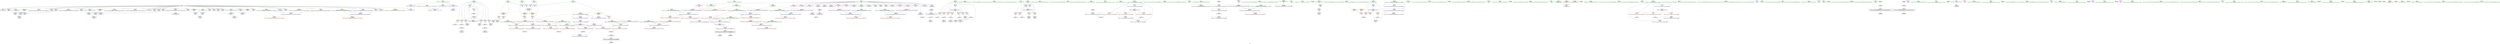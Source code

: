 digraph "SVFG" {
	label="SVFG";

	Node0x5631e607a480 [shape=record,color=grey,label="{NodeID: 0\nNullPtr}"];
	Node0x5631e607a480 -> Node0x5631e6267c00[style=solid];
	Node0x5631e607a480 -> Node0x5631e6267d00[style=solid];
	Node0x5631e607a480 -> Node0x5631e6267dd0[style=solid];
	Node0x5631e607a480 -> Node0x5631e6267ea0[style=solid];
	Node0x5631e607a480 -> Node0x5631e6267f70[style=solid];
	Node0x5631e607a480 -> Node0x5631e6268040[style=solid];
	Node0x5631e607a480 -> Node0x5631e6268110[style=solid];
	Node0x5631e607a480 -> Node0x5631e62681e0[style=solid];
	Node0x5631e607a480 -> Node0x5631e62682b0[style=solid];
	Node0x5631e607a480 -> Node0x5631e6268380[style=solid];
	Node0x5631e607a480 -> Node0x5631e6268450[style=solid];
	Node0x5631e607a480 -> Node0x5631e6268520[style=solid];
	Node0x5631e607a480 -> Node0x5631e62685f0[style=solid];
	Node0x5631e607a480 -> Node0x5631e62686c0[style=solid];
	Node0x5631e607a480 -> Node0x5631e6268790[style=solid];
	Node0x5631e607a480 -> Node0x5631e6268860[style=solid];
	Node0x5631e607a480 -> Node0x5631e626d440[style=solid];
	Node0x5631e607a480 -> Node0x5631e626d510[style=solid];
	Node0x5631e607a480 -> Node0x5631e626d5e0[style=solid];
	Node0x5631e607a480 -> Node0x5631e626d6b0[style=solid];
	Node0x5631e607a480 -> Node0x5631e626d780[style=solid];
	Node0x5631e607a480 -> Node0x5631e626d850[style=solid];
	Node0x5631e607a480 -> Node0x5631e626d920[style=solid];
	Node0x5631e607a480 -> Node0x5631e626d9f0[style=solid];
	Node0x5631e607a480 -> Node0x5631e626dac0[style=solid];
	Node0x5631e607a480 -> Node0x5631e626db90[style=solid];
	Node0x5631e607a480 -> Node0x5631e626dc60[style=solid];
	Node0x5631e607a480 -> Node0x5631e6276bf0[style=solid];
	Node0x5631e62832d0 [shape=record,color=grey,label="{NodeID: 443\n442 = Binary(441, 141, )\n}"];
	Node0x5631e62832d0 -> Node0x5631e6283150[style=solid];
	Node0x5631e62779f0 [shape=record,color=blue,label="{NodeID: 277\n204\<--274\nehselector.slot\<--\n_Z4doitv\n}"];
	Node0x5631e62779f0 -> Node0x5631e626c5c0[style=dashed];
	Node0x5631e626b580 [shape=record,color=red,label="{NodeID: 194\n230\<--8\n\<--n\n_Z4doitv\n}"];
	Node0x5631e626b580 -> Node0x5631e626e310[style=solid];
	Node0x5631e62685f0 [shape=record,color=black,label="{NodeID: 111\n481\<--3\n\<--dummyVal\nmain\n}"];
	Node0x5631e6266650 [shape=record,color=green,label="{NodeID: 28\n45\<--46\n__cxx_global_var_init\<--__cxx_global_var_init_field_insensitive\n}"];
	Node0x5631e62ae580 [shape=record,color=black,label="{NodeID: 554\n576 = PHI(341, )\n0th arg _ZStltIcSt11char_traitsIcESaIcEEbRKNSt7__cxx1112basic_stringIT_T0_T1_EESA_ }"];
	Node0x5631e62ae580 -> Node0x5631e6278e40[style=solid];
	Node0x5631e626cc40 [shape=record,color=red,label="{NodeID: 222\n341\<--337\n\<--__b.addr\n_ZSt3minINSt7__cxx1112basic_stringIcSt11char_traitsIcESaIcEEEERKT_S8_S8_\n|{<s0>26}}"];
	Node0x5631e626cc40:s0 -> Node0x5631e62ae580[style=solid,color=red];
	Node0x5631e626e7f0 [shape=record,color=black,label="{NodeID: 139\n432\<--431\nidxprom\<--sub\nmain\n}"];
	Node0x5631e6269000 [shape=record,color=green,label="{NodeID: 56\n222\<--223\n_ZNSaIcED1Ev\<--_ZNSaIcED1Ev_field_insensitive\n}"];
	Node0x5631e62b0400 [shape=record,color=black,label="{NodeID: 582\n531 = PHI(396, 398, )\n0th arg _ZStplIcSt11char_traitsIcESaIcEENSt7__cxx1112basic_stringIT_T0_T1_EERKS8_SA_ }"];
	Node0x5631e62762e0 [shape=record,color=red,label="{NodeID: 250\n567\<--540\nexn\<--exn.slot\n_ZStplIcSt11char_traitsIcESaIcEENSt7__cxx1112basic_stringIT_T0_T1_EERKS8_SA_\n}"];
	Node0x5631e626feb0 [shape=record,color=purple,label="{NodeID: 167\n440\<--17\narrayidx10\<--_Z2dpB5cxx11\nmain\n}"];
	Node0x5631e626a960 [shape=record,color=green,label="{NodeID: 84\n447\<--448\n_ZStplIcSt11char_traitsIcESaIcEENSt7__cxx1112basic_stringIT_T0_T1_EERKS8_SA_\<--_ZStplIcSt11char_traitsIcESaIcEENSt7__cxx1112basic_stringIT_T0_T1_EERKS8_SA__field_insensitive\n}"];
	Node0x5631e6264730 [shape=record,color=green,label="{NodeID: 1\n7\<--1\n__dso_handle\<--dummyObj\nGlob }"];
	Node0x5631e6283450 [shape=record,color=grey,label="{NodeID: 444\n450 = Binary(449, 141, )\n}"];
	Node0x5631e6283450 -> Node0x5631e626eb30[style=solid];
	Node0x5631e6277ac0 [shape=record,color=blue,label="{NodeID: 278\n206\<--280\ni\<--inc\n_Z4doitv\n}"];
	Node0x5631e6277ac0 -> Node0x5631e6294a80[style=dashed];
	Node0x5631e626b650 [shape=record,color=red,label="{NodeID: 195\n245\<--8\n\<--n\n_Z4doitv\n}"];
	Node0x5631e626b650 -> Node0x5631e626e4b0[style=solid];
	Node0x5631e62686c0 [shape=record,color=black,label="{NodeID: 112\n482\<--3\n\<--dummyVal\nmain\n}"];
	Node0x5631e62686c0 -> Node0x5631e62783b0[style=solid];
	Node0x5631e6266750 [shape=record,color=green,label="{NodeID: 29\n49\<--50\n_ZNSt8ios_base4InitC1Ev\<--_ZNSt8ios_base4InitC1Ev_field_insensitive\n}"];
	Node0x5631e62ae6c0 [shape=record,color=black,label="{NodeID: 555\n466 = PHI(330, )\n}"];
	Node0x5631e6296280 [shape=record,color=black,label="{NodeID: 472\nMR_44V_3 = PHI(MR_44V_4, MR_44V_2, )\npts\{393 \}\n}"];
	Node0x5631e6296280 -> Node0x5631e626d120[style=dashed];
	Node0x5631e6296280 -> Node0x5631e626d1f0[style=dashed];
	Node0x5631e6296280 -> Node0x5631e626d2c0[style=dashed];
	Node0x5631e6296280 -> Node0x5631e62753b0[style=dashed];
	Node0x5631e6296280 -> Node0x5631e6275440[style=dashed];
	Node0x5631e6296280 -> Node0x5631e6275510[style=dashed];
	Node0x5631e6296280 -> Node0x5631e62755e0[style=dashed];
	Node0x5631e6296280 -> Node0x5631e62786f0[style=dashed];
	Node0x5631e626cd10 [shape=record,color=red,label="{NodeID: 223\n347\<--337\n\<--__b.addr\n_ZSt3minINSt7__cxx1112basic_stringIcSt11char_traitsIcESaIcEEEERKT_S8_S8_\n}"];
	Node0x5631e626cd10 -> Node0x5631e6277d30[style=solid];
	Node0x5631e626e8c0 [shape=record,color=black,label="{NodeID: 140\n435\<--434\nidxprom6\<--\nmain\n}"];
	Node0x5631e6269100 [shape=record,color=green,label="{NodeID: 57\n237\<--238\n_ZNSt7__cxx1112basic_stringIcSt11char_traitsIcESaIcEEC1ERKS4_\<--_ZNSt7__cxx1112basic_stringIcSt11char_traitsIcESaIcEEC1ERKS4__field_insensitive\n}"];
	Node0x5631e62b07f0 [shape=record,color=black,label="{NodeID: 583\n532 = PHI(436, 457, )\n1st arg _ZStplIcSt11char_traitsIcESaIcEENSt7__cxx1112basic_stringIT_T0_T1_EERKS8_SA_ }"];
	Node0x5631e62b07f0 -> Node0x5631e6278960[style=solid];
	Node0x5631e62763b0 [shape=record,color=red,label="{NodeID: 251\n568\<--542\nsel\<--ehselector.slot\n_ZStplIcSt11char_traitsIcESaIcEENSt7__cxx1112basic_stringIT_T0_T1_EERKS8_SA_\n}"];
	Node0x5631e626ff80 [shape=record,color=purple,label="{NodeID: 168\n445\<--17\narrayidx12\<--_Z2dpB5cxx11\nmain\n|{<s0>31}}"];
	Node0x5631e626ff80:s0 -> Node0x5631e62b0940[style=solid,color=red];
	Node0x5631e626aa60 [shape=record,color=green,label="{NodeID: 85\n512\<--513\nprintf\<--printf_field_insensitive\n}"];
	Node0x5631e62647c0 [shape=record,color=green,label="{NodeID: 2\n9\<--1\n\<--dummyObj\nCan only get source location for instruction, argument, global var or function.}"];
	Node0x5631e62835d0 [shape=record,color=grey,label="{NodeID: 445\n459 = Binary(458, 141, )\n}"];
	Node0x5631e62835d0 -> Node0x5631e626ecd0[style=solid];
	Node0x5631e6277b90 [shape=record,color=blue,label="{NodeID: 279\n335\<--331\n__a.addr\<--__a\n_ZSt3minINSt7__cxx1112basic_stringIcSt11char_traitsIcESaIcEEEERKT_S8_S8_\n}"];
	Node0x5631e6277b90 -> Node0x5631e626caa0[style=dashed];
	Node0x5631e6277b90 -> Node0x5631e626cb70[style=dashed];
	Node0x5631e626b720 [shape=record,color=red,label="{NodeID: 196\n239\<--11\n\<--r\n_Z4doitv\n|{<s0>13}}"];
	Node0x5631e626b720:s0 -> Node0x5631e62b0ba0[style=solid,color=red];
	Node0x5631e6268790 [shape=record,color=black,label="{NodeID: 113\n484\<--3\n\<--dummyVal\nmain\n}"];
	Node0x5631e6268790 -> Node0x5631e6278480[style=solid];
	Node0x5631e6266850 [shape=record,color=green,label="{NodeID: 30\n55\<--56\n__cxa_atexit\<--__cxa_atexit_field_insensitive\n}"];
	Node0x5631e62ae8f0 [shape=record,color=black,label="{NodeID: 556\n147 = PHI()\n}"];
	Node0x5631e62ae8f0 -> Node0x5631e626df00[style=solid];
	Node0x5631e6296780 [shape=record,color=black,label="{NodeID: 473\nMR_46V_2 = PHI(MR_46V_4, MR_46V_1, )\npts\{395 \}\n}"];
	Node0x5631e6296780 -> Node0x5631e6278210[style=dashed];
	Node0x5631e626cde0 [shape=record,color=red,label="{NodeID: 224\n367\<--361\n\<--__lhs.addr\n_ZSteqIcSt11char_traitsIcESaIcEEbRKNSt7__cxx1112basic_stringIT_T0_T1_EEPKS5_\n}"];
	Node0x5631e626e990 [shape=record,color=black,label="{NodeID: 141\n439\<--438\nidxprom9\<--sub8\nmain\n}"];
	Node0x5631e6269200 [shape=record,color=green,label="{NodeID: 58\n252\<--253\n_ZSt3minINSt7__cxx1112basic_stringIcSt11char_traitsIcESaIcEEEERKT_S8_S8_\<--_ZSt3minINSt7__cxx1112basic_stringIcSt11char_traitsIcESaIcEEEERKT_S8_S8__field_insensitive\n}"];
	Node0x5631e62b0940 [shape=record,color=black,label="{NodeID: 584\n533 = PHI(445, 464, )\n2nd arg _ZStplIcSt11char_traitsIcESaIcEENSt7__cxx1112basic_stringIT_T0_T1_EERKS8_SA_ }"];
	Node0x5631e62b0940 -> Node0x5631e6278a30[style=solid];
	Node0x5631e6276480 [shape=record,color=red,label="{NodeID: 252\n584\<--578\n\<--__lhs.addr\n_ZStltIcSt11char_traitsIcESaIcEEbRKNSt7__cxx1112basic_stringIT_T0_T1_EESA_\n}"];
	Node0x5631e6270050 [shape=record,color=purple,label="{NodeID: 169\n452\<--17\narrayidx16\<--_Z2dpB5cxx11\nmain\n}"];
	Node0x5631e626ab60 [shape=record,color=green,label="{NodeID: 86\n534\<--535\n__lhs.addr\<--__lhs.addr_field_insensitive\n_ZStplIcSt11char_traitsIcESaIcEENSt7__cxx1112basic_stringIT_T0_T1_EERKS8_SA_\n}"];
	Node0x5631e626ab60 -> Node0x5631e6276070[style=solid];
	Node0x5631e626ab60 -> Node0x5631e6278960[style=solid];
	Node0x5631e6264850 [shape=record,color=green,label="{NodeID: 3\n23\<--1\n.str\<--dummyObj\nGlob }"];
	Node0x5631e6283750 [shape=record,color=grey,label="{NodeID: 446\n498 = Binary(497, 141, )\n}"];
	Node0x5631e6283750 -> Node0x5631e62786f0[style=solid];
	Node0x5631e6277c60 [shape=record,color=blue,label="{NodeID: 280\n337\<--332\n__b.addr\<--__b\n_ZSt3minINSt7__cxx1112basic_stringIcSt11char_traitsIcESaIcEEEERKT_S8_S8_\n}"];
	Node0x5631e6277c60 -> Node0x5631e626cc40[style=dashed];
	Node0x5631e6277c60 -> Node0x5631e626cd10[style=dashed];
	Node0x5631e626b7f0 [shape=record,color=red,label="{NodeID: 197\n240\<--13\n\<--p\n_Z4doitv\n|{<s0>13}}"];
	Node0x5631e626b7f0:s0 -> Node0x5631e62b0cb0[style=solid,color=red];
	Node0x5631e6268860 [shape=record,color=black,label="{NodeID: 114\n487\<--3\n\<--dummyVal\nmain\n}"];
	Node0x5631e6266950 [shape=record,color=green,label="{NodeID: 31\n54\<--60\n_ZNSt8ios_base4InitD1Ev\<--_ZNSt8ios_base4InitD1Ev_field_insensitive\n}"];
	Node0x5631e6266950 -> Node0x5631e626dd30[style=solid];
	Node0x5631e62ae9c0 [shape=record,color=black,label="{NodeID: 557\n155 = PHI()\n}"];
	Node0x5631e62ae9c0 -> Node0x5631e626c0e0[style=solid];
	Node0x5631e6296c80 [shape=record,color=black,label="{NodeID: 474\nMR_12V_3 = PHI(MR_12V_4, MR_12V_2, )\npts\{124 \}\n}"];
	Node0x5631e6296c80 -> Node0x5631e626be70[style=dashed];
	Node0x5631e6296c80 -> Node0x5631e626bf40[style=dashed];
	Node0x5631e6296c80 -> Node0x5631e626c010[style=dashed];
	Node0x5631e6296c80 -> Node0x5631e6277440[style=dashed];
	Node0x5631e626ceb0 [shape=record,color=red,label="{NodeID: 225\n368\<--363\n\<--__rhs.addr\n_ZSteqIcSt11char_traitsIcESaIcEEbRKNSt7__cxx1112basic_stringIT_T0_T1_EEPKS5_\n}"];
	Node0x5631e626ea60 [shape=record,color=black,label="{NodeID: 142\n444\<--443\nidxprom11\<--rem\nmain\n}"];
	Node0x5631e6269300 [shape=record,color=green,label="{NodeID: 59\n255\<--256\n_ZNSt7__cxx1112basic_stringIcSt11char_traitsIcESaIcEEaSERKS4_\<--_ZNSt7__cxx1112basic_stringIcSt11char_traitsIcESaIcEEaSERKS4__field_insensitive\n}"];
	Node0x5631e62b0a90 [shape=record,color=black,label="{NodeID: 585\n109 = PHI(208, )\n0th arg _Z2okNSt7__cxx1112basic_stringIcSt11char_traitsIcESaIcEEEiii }"];
	Node0x5631e6276550 [shape=record,color=red,label="{NodeID: 253\n585\<--580\n\<--__rhs.addr\n_ZStltIcSt11char_traitsIcESaIcEEbRKNSt7__cxx1112basic_stringIT_T0_T1_EESA_\n}"];
	Node0x5631e6270120 [shape=record,color=purple,label="{NodeID: 170\n457\<--17\narrayidx20\<--_Z2dpB5cxx11\nmain\n|{<s0>32}}"];
	Node0x5631e6270120:s0 -> Node0x5631e62b07f0[style=solid,color=red];
	Node0x5631e626ac30 [shape=record,color=green,label="{NodeID: 87\n536\<--537\n__rhs.addr\<--__rhs.addr_field_insensitive\n_ZStplIcSt11char_traitsIcESaIcEENSt7__cxx1112basic_stringIT_T0_T1_EERKS8_SA_\n}"];
	Node0x5631e626ac30 -> Node0x5631e6276140[style=solid];
	Node0x5631e626ac30 -> Node0x5631e6278a30[style=solid];
	Node0x5631e62648e0 [shape=record,color=green,label="{NodeID: 4\n25\<--1\n.str.2\<--dummyObj\nGlob }"];
	Node0x5631e62838d0 [shape=record,color=grey,label="{NodeID: 447\n280 = Binary(279, 141, )\n}"];
	Node0x5631e62838d0 -> Node0x5631e6277ac0[style=solid];
	Node0x5631e6277d30 [shape=record,color=blue,label="{NodeID: 281\n333\<--347\nretval\<--\n_ZSt3minINSt7__cxx1112basic_stringIcSt11char_traitsIcESaIcEEEERKT_S8_S8_\n}"];
	Node0x5631e6277d30 -> Node0x5631e6298580[style=dashed];
	Node0x5631e626b8c0 [shape=record,color=red,label="{NodeID: 198\n241\<--15\n\<--s\n_Z4doitv\n|{<s0>13}}"];
	Node0x5631e626b8c0:s0 -> Node0x5631e62b0dc0[style=solid,color=red];
	Node0x5631e626d440 [shape=record,color=black,label="{NodeID: 115\n488\<--3\n\<--dummyVal\nmain\n}"];
	Node0x5631e626d440 -> Node0x5631e6278550[style=solid];
	Node0x5631e6266a50 [shape=record,color=green,label="{NodeID: 32\n67\<--68\n__cxx_global_var_init.1\<--__cxx_global_var_init.1_field_insensitive\n}"];
	Node0x5631e62aea90 [shape=record,color=black,label="{NodeID: 558\n473 = PHI()\n}"];
	Node0x5631e6297180 [shape=record,color=black,label="{NodeID: 475\nMR_14V_4 = PHI(MR_14V_5, MR_14V_2, )\npts\{1200000 \}\n}"];
	Node0x5631e6297180 -> Node0x5631e626c1b0[style=dashed];
	Node0x5631e6297180 -> Node0x5631e626c280[style=dashed];
	Node0x5631e6297180 -> Node0x5631e626c350[style=dashed];
	Node0x5631e6297180 -> Node0x5631e626c420[style=dashed];
	Node0x5631e6297180 -> Node0x5631e6277370[style=dashed];
	Node0x5631e626cf80 [shape=record,color=red,label="{NodeID: 226\n520\<--388\n\<--retval\nmain\n}"];
	Node0x5631e626cf80 -> Node0x5631e626f010[style=solid];
	Node0x5631e626eb30 [shape=record,color=black,label="{NodeID: 143\n451\<--450\nidxprom15\<--sub14\nmain\n}"];
	Node0x5631e6269400 [shape=record,color=green,label="{NodeID: 60\n285\<--286\n_ZSteqIcSt11char_traitsIcESaIcEEbRKNSt7__cxx1112basic_stringIT_T0_T1_EEPKS5_\<--_ZSteqIcSt11char_traitsIcESaIcEEbRKNSt7__cxx1112basic_stringIT_T0_T1_EEPKS5__field_insensitive\n}"];
	Node0x5631e62b0ba0 [shape=record,color=black,label="{NodeID: 586\n110 = PHI(239, )\n1st arg _Z2okNSt7__cxx1112basic_stringIcSt11char_traitsIcESaIcEEEiii }"];
	Node0x5631e62b0ba0 -> Node0x5631e6276dc0[style=solid];
	Node0x5631e629b660 [shape=record,color=yellow,style=double,label="{NodeID: 503\n42V_1 = ENCHI(MR_42V_0)\npts\{391 \}\nFun[main]}"];
	Node0x5631e629b660 -> Node0x5631e626d050[style=dashed];
	Node0x5631e6276620 [shape=record,color=blue,label="{NodeID: 254\n8\<--9\nn\<--\nGlob }"];
	Node0x5631e6276620 -> Node0x5631e629bba0[style=dashed];
	Node0x5631e62701f0 [shape=record,color=purple,label="{NodeID: 171\n461\<--17\narrayidx23\<--_Z2dpB5cxx11\nmain\n}"];
	Node0x5631e626ad00 [shape=record,color=green,label="{NodeID: 88\n538\<--539\nnrvo\<--nrvo_field_insensitive\n_ZStplIcSt11char_traitsIcESaIcEENSt7__cxx1112basic_stringIT_T0_T1_EERKS8_SA_\n}"];
	Node0x5631e626ad00 -> Node0x5631e6276210[style=solid];
	Node0x5631e626ad00 -> Node0x5631e6278b00[style=solid];
	Node0x5631e626ad00 -> Node0x5631e6278bd0[style=solid];
	Node0x5631e6265120 [shape=record,color=green,label="{NodeID: 5\n27\<--1\n_ZSt4cout\<--dummyObj\nGlob }"];
	Node0x5631e6283a50 [shape=record,color=grey,label="{NodeID: 448\n160 = Binary(159, 161, )\n}"];
	Node0x5631e6283a50 -> Node0x5631e626e170[style=solid];
	Node0x5631e6277e00 [shape=record,color=blue,label="{NodeID: 282\n333\<--350\nretval\<--\n_ZSt3minINSt7__cxx1112basic_stringIcSt11char_traitsIcESaIcEEEERKT_S8_S8_\n}"];
	Node0x5631e6277e00 -> Node0x5631e6298580[style=dashed];
	Node0x5631e626b990 [shape=record,color=red,label="{NodeID: 199\n174\<--113\n\<--r.addr\n_Z2okNSt7__cxx1112basic_stringIcSt11char_traitsIcESaIcEEEiii\n}"];
	Node0x5631e626b990 -> Node0x5631e6284f50[style=solid];
	Node0x5631e626d510 [shape=record,color=black,label="{NodeID: 116\n490\<--3\n\<--dummyVal\nmain\n}"];
	Node0x5631e626d510 -> Node0x5631e6278620[style=solid];
	Node0x5631e6266b50 [shape=record,color=green,label="{NodeID: 33\n75\<--76\n_ZNSt7__cxx1112basic_stringIcSt11char_traitsIcESaIcEEC1Ev\<--_ZNSt7__cxx1112basic_stringIcSt11char_traitsIcESaIcEEC1Ev_field_insensitive\n}"];
	Node0x5631e62aeb60 [shape=record,color=black,label="{NodeID: 559\n52 = PHI()\n}"];
	Node0x5631e6297680 [shape=record,color=black,label="{NodeID: 476\nMR_52V_3 = PHI(MR_52V_4, MR_52V_2, )\npts\{405 \}\n}"];
	Node0x5631e6297680 -> Node0x5631e6275e00[style=dashed];
	Node0x5631e6297680 -> Node0x5631e6275ed0[style=dashed];
	Node0x5631e6297680 -> Node0x5631e6275fa0[style=dashed];
	Node0x5631e6297680 -> Node0x5631e6278890[style=dashed];
	Node0x5631e626d050 [shape=record,color=red,label="{NodeID: 227\n506\<--390\n\<--T\nmain\n}"];
	Node0x5631e626d050 -> Node0x5631e62850d0[style=solid];
	Node0x5631e626ec00 [shape=record,color=black,label="{NodeID: 144\n456\<--455\nidxprom19\<--rem18\nmain\n}"];
	Node0x5631e6269500 [shape=record,color=green,label="{NodeID: 61\n290\<--291\n_ZStlsISt11char_traitsIcEERSt13basic_ostreamIcT_ES5_PKc\<--_ZStlsISt11char_traitsIcEERSt13basic_ostreamIcT_ES5_PKc_field_insensitive\n}"];
	Node0x5631e62b0cb0 [shape=record,color=black,label="{NodeID: 587\n111 = PHI(240, )\n2nd arg _Z2okNSt7__cxx1112basic_stringIcSt11char_traitsIcESaIcEEEiii }"];
	Node0x5631e62b0cb0 -> Node0x5631e6276e90[style=solid];
	Node0x5631e62766f0 [shape=record,color=blue,label="{NodeID: 255\n11\<--9\nr\<--\nGlob }"];
	Node0x5631e62766f0 -> Node0x5631e629bba0[style=dashed];
	Node0x5631e62702c0 [shape=record,color=purple,label="{NodeID: 172\n464\<--17\narrayidx25\<--_Z2dpB5cxx11\nmain\n|{<s0>32}}"];
	Node0x5631e62702c0:s0 -> Node0x5631e62b0940[style=solid,color=red];
	Node0x5631e626add0 [shape=record,color=green,label="{NodeID: 89\n540\<--541\nexn.slot\<--exn.slot_field_insensitive\n_ZStplIcSt11char_traitsIcESaIcEENSt7__cxx1112basic_stringIT_T0_T1_EERKS8_SA_\n}"];
	Node0x5631e626add0 -> Node0x5631e62762e0[style=solid];
	Node0x5631e626add0 -> Node0x5631e6278ca0[style=solid];
	Node0x5631e62651b0 [shape=record,color=green,label="{NodeID: 6\n28\<--1\n.str.3\<--dummyObj\nGlob }"];
	Node0x5631e6283bd0 [shape=record,color=grey,label="{NodeID: 449\n165 = Binary(164, 141, )\n}"];
	Node0x5631e6283bd0 -> Node0x5631e6277370[style=solid];
	Node0x5631e6277ed0 [shape=record,color=blue,label="{NodeID: 283\n361\<--359\n__lhs.addr\<--__lhs\n_ZSteqIcSt11char_traitsIcESaIcEEbRKNSt7__cxx1112basic_stringIT_T0_T1_EEPKS5_\n}"];
	Node0x5631e6277ed0 -> Node0x5631e626cde0[style=dashed];
	Node0x5631e626ba60 [shape=record,color=red,label="{NodeID: 200\n179\<--115\n\<--p.addr\n_Z2okNSt7__cxx1112basic_stringIcSt11char_traitsIcESaIcEEEiii\n}"];
	Node0x5631e626ba60 -> Node0x5631e6284c50[style=solid];
	Node0x5631e626d5e0 [shape=record,color=black,label="{NodeID: 117\n524\<--3\nlpad.val\<--dummyVal\nmain\n}"];
	Node0x5631e6266c50 [shape=record,color=green,label="{NodeID: 34\n82\<--83\n__cxx_global_array_dtor\<--__cxx_global_array_dtor_field_insensitive\n}"];
	Node0x5631e62aec30 [shape=record,color=black,label="{NodeID: 560\n81 = PHI()\n}"];
	Node0x5631e626d120 [shape=record,color=red,label="{NodeID: 228\n420\<--392\n\<--i\nmain\n}"];
	Node0x5631e626d120 -> Node0x5631e62847d0[style=solid];
	Node0x5631e626ecd0 [shape=record,color=black,label="{NodeID: 145\n460\<--459\nidxprom22\<--sub21\nmain\n}"];
	Node0x5631e6269600 [shape=record,color=green,label="{NodeID: 62\n293\<--294\n_ZSt4endlIcSt11char_traitsIcEERSt13basic_ostreamIT_T0_ES6_\<--_ZSt4endlIcSt11char_traitsIcEERSt13basic_ostreamIT_T0_ES6__field_insensitive\n}"];
	Node0x5631e62b0dc0 [shape=record,color=black,label="{NodeID: 588\n112 = PHI(241, )\n3rd arg _Z2okNSt7__cxx1112basic_stringIcSt11char_traitsIcESaIcEEEiii }"];
	Node0x5631e62b0dc0 -> Node0x5631e6276f60[style=solid];
	Node0x5631e62767f0 [shape=record,color=blue,label="{NodeID: 256\n13\<--9\np\<--\nGlob }"];
	Node0x5631e62767f0 -> Node0x5631e629bba0[style=dashed];
	Node0x5631e6270390 [shape=record,color=purple,label="{NodeID: 173\n469\<--17\narrayidx30\<--_Z2dpB5cxx11\nmain\n}"];
	Node0x5631e626aea0 [shape=record,color=green,label="{NodeID: 90\n542\<--543\nehselector.slot\<--ehselector.slot_field_insensitive\n_ZStplIcSt11char_traitsIcESaIcEENSt7__cxx1112basic_stringIT_T0_T1_EERKS8_SA_\n}"];
	Node0x5631e626aea0 -> Node0x5631e62763b0[style=solid];
	Node0x5631e626aea0 -> Node0x5631e6278d70[style=solid];
	Node0x5631e6265240 [shape=record,color=green,label="{NodeID: 7\n30\<--1\n.str.4\<--dummyObj\nGlob }"];
	Node0x5631e6283d50 [shape=record,color=grey,label="{NodeID: 450\n169 = Binary(168, 141, )\n}"];
	Node0x5631e6283d50 -> Node0x5631e6277440[style=solid];
	Node0x5631e6277fa0 [shape=record,color=blue,label="{NodeID: 284\n363\<--360\n__rhs.addr\<--__rhs\n_ZSteqIcSt11char_traitsIcESaIcEEbRKNSt7__cxx1112basic_stringIT_T0_T1_EEPKS5_\n}"];
	Node0x5631e6277fa0 -> Node0x5631e626ceb0[style=dashed];
	Node0x5631e626bb30 [shape=record,color=red,label="{NodeID: 201\n184\<--117\n\<--s.addr\n_Z2okNSt7__cxx1112basic_stringIcSt11char_traitsIcESaIcEEEiii\n}"];
	Node0x5631e626bb30 -> Node0x5631e6284dd0[style=solid];
	Node0x5631e626d6b0 [shape=record,color=black,label="{NodeID: 118\n525\<--3\nlpad.val47\<--dummyVal\nmain\n}"];
	Node0x5631e6266d50 [shape=record,color=green,label="{NodeID: 35\n89\<--90\n.addr\<--.addr_field_insensitive\n__cxx_global_array_dtor\n}"];
	Node0x5631e6266d50 -> Node0x5631e6276cf0[style=solid];
	Node0x5631e62aed00 [shape=record,color=black,label="{NodeID: 561\n211 = PHI()\n}"];
	Node0x5631e626d1f0 [shape=record,color=red,label="{NodeID: 229\n430\<--392\n\<--i\nmain\n}"];
	Node0x5631e626d1f0 -> Node0x5631e6282b50[style=solid];
	Node0x5631e626eda0 [shape=record,color=black,label="{NodeID: 146\n463\<--462\nidxprom24\<--\nmain\n}"];
	Node0x5631e6269700 [shape=record,color=green,label="{NodeID: 63\n295\<--296\n_ZNSolsEPFRSoS_E\<--_ZNSolsEPFRSoS_E_field_insensitive\n}"];
	Node0x5631e62b0ed0 [shape=record,color=black,label="{NodeID: 589\n331 = PHI(198, 396, )\n0th arg _ZSt3minINSt7__cxx1112basic_stringIcSt11char_traitsIcESaIcEEEERKT_S8_S8_ }"];
	Node0x5631e62b0ed0 -> Node0x5631e6277b90[style=solid];
	Node0x5631e629b900 [shape=record,color=yellow,style=double,label="{NodeID: 506\n48V_1 = ENCHI(MR_48V_0)\npts\{401 \}\nFun[main]}"];
	Node0x5631e629b900 -> Node0x5631e62783b0[style=dashed];
	Node0x5631e629b900 -> Node0x5631e6278550[style=dashed];
	Node0x5631e62768f0 [shape=record,color=blue,label="{NodeID: 257\n15\<--9\ns\<--\nGlob }"];
	Node0x5631e62768f0 -> Node0x5631e629bba0[style=dashed];
	Node0x5631e6270460 [shape=record,color=purple,label="{NodeID: 174\n472\<--17\narrayidx32\<--_Z2dpB5cxx11\nmain\n}"];
	Node0x5631e626af70 [shape=record,color=green,label="{NodeID: 91\n551\<--552\n_ZNSt7__cxx1112basic_stringIcSt11char_traitsIcESaIcEE6appendERKS4_\<--_ZNSt7__cxx1112basic_stringIcSt11char_traitsIcESaIcEE6appendERKS4__field_insensitive\n}"];
	Node0x5631e62652d0 [shape=record,color=green,label="{NodeID: 8\n32\<--1\n.str.5\<--dummyObj\nGlob }"];
	Node0x5631e6283ed0 [shape=record,color=grey,label="{NodeID: 451\n517 = Binary(516, 141, )\n}"];
	Node0x5631e6283ed0 -> Node0x5631e6278890[style=solid];
	Node0x5631e6278070 [shape=record,color=blue,label="{NodeID: 285\n388\<--9\nretval\<--\nmain\n}"];
	Node0x5631e6278070 -> Node0x5631e626cf80[style=dashed];
	Node0x5631e626bc00 [shape=record,color=red,label="{NodeID: 202\n130\<--121\n\<--i\n_Z2okNSt7__cxx1112basic_stringIcSt11char_traitsIcESaIcEEEiii\n}"];
	Node0x5631e626bc00 -> Node0x5631e6284350[style=solid];
	Node0x5631e626d780 [shape=record,color=black,label="{NodeID: 119\n557\<--3\n\<--dummyVal\n_ZStplIcSt11char_traitsIcESaIcEENSt7__cxx1112basic_stringIT_T0_T1_EERKS8_SA_\n}"];
	Node0x5631e6266e20 [shape=record,color=green,label="{NodeID: 36\n98\<--99\n_ZNSt7__cxx1112basic_stringIcSt11char_traitsIcESaIcEED1Ev\<--_ZNSt7__cxx1112basic_stringIcSt11char_traitsIcESaIcEED1Ev_field_insensitive\n}"];
	Node0x5631e62aee00 [shape=record,color=black,label="{NodeID: 562\n242 = PHI(108, )\n}"];
	Node0x5631e6298580 [shape=record,color=black,label="{NodeID: 479\nMR_30V_3 = PHI(MR_30V_4, MR_30V_2, )\npts\{334 \}\n}"];
	Node0x5631e6298580 -> Node0x5631e626c9d0[style=dashed];
	Node0x5631e626d2c0 [shape=record,color=red,label="{NodeID: 230\n437\<--392\n\<--i\nmain\n}"];
	Node0x5631e626d2c0 -> Node0x5631e6282cd0[style=solid];
	Node0x5631e626ee70 [shape=record,color=black,label="{NodeID: 147\n468\<--467\nidxprom29\<--\nmain\n}"];
	Node0x5631e6269800 [shape=record,color=green,label="{NodeID: 64\n299\<--300\n_ZStlsIcSt11char_traitsIcESaIcEERSt13basic_ostreamIT_T0_ES7_RKNSt7__cxx1112basic_stringIS4_S5_T1_EE\<--_ZStlsIcSt11char_traitsIcESaIcEERSt13basic_ostreamIT_T0_ES7_RKNSt7__cxx1112basic_stringIS4_S5_T1_EE_field_insensitive\n}"];
	Node0x5631e62b1020 [shape=record,color=black,label="{NodeID: 590\n332 = PHI(250, 398, )\n1st arg _ZSt3minINSt7__cxx1112basic_stringIcSt11char_traitsIcESaIcEEEERKT_S8_S8_ }"];
	Node0x5631e62b1020 -> Node0x5631e6277c60[style=solid];
	Node0x5631e629b9e0 [shape=record,color=yellow,style=double,label="{NodeID: 507\n50V_1 = ENCHI(MR_50V_0)\npts\{403 \}\nFun[main]}"];
	Node0x5631e629b9e0 -> Node0x5631e6278480[style=dashed];
	Node0x5631e629b9e0 -> Node0x5631e6278620[style=dashed];
	Node0x5631e62769f0 [shape=record,color=blue,label="{NodeID: 258\n623\<--41\nllvm.global_ctors_0\<--\nGlob }"];
	Node0x5631e6270530 [shape=record,color=purple,label="{NodeID: 175\n210\<--23\n\<--.str\n_Z4doitv\n}"];
	Node0x5631e626b070 [shape=record,color=green,label="{NodeID: 92\n578\<--579\n__lhs.addr\<--__lhs.addr_field_insensitive\n_ZStltIcSt11char_traitsIcESaIcEEbRKNSt7__cxx1112basic_stringIT_T0_T1_EESA_\n}"];
	Node0x5631e626b070 -> Node0x5631e6276480[style=solid];
	Node0x5631e626b070 -> Node0x5631e6278e40[style=solid];
	Node0x5631e6265390 [shape=record,color=green,label="{NodeID: 9\n34\<--1\n.str.6\<--dummyObj\nGlob }"];
	Node0x5631e6284050 [shape=record,color=grey,label="{NodeID: 452\n140 = Binary(139, 141, )\n}"];
	Node0x5631e6284050 -> Node0x5631e62771d0[style=solid];
	Node0x5631e6278140 [shape=record,color=blue,label="{NodeID: 286\n392\<--141\ni\<--\nmain\n}"];
	Node0x5631e6278140 -> Node0x5631e6296280[style=dashed];
	Node0x5631e626bcd0 [shape=record,color=red,label="{NodeID: 203\n134\<--121\n\<--i\n_Z2okNSt7__cxx1112basic_stringIcSt11char_traitsIcESaIcEEEiii\n}"];
	Node0x5631e626bcd0 -> Node0x5631e626de30[style=solid];
	Node0x5631e626d850 [shape=record,color=black,label="{NodeID: 120\n558\<--3\n\<--dummyVal\n_ZStplIcSt11char_traitsIcESaIcEENSt7__cxx1112basic_stringIT_T0_T1_EERKS8_SA_\n}"];
	Node0x5631e626d850 -> Node0x5631e6278ca0[style=solid];
	Node0x5631e6266f20 [shape=record,color=green,label="{NodeID: 37\n106\<--107\n_Z2okNSt7__cxx1112basic_stringIcSt11char_traitsIcESaIcEEEiii\<--_Z2okNSt7__cxx1112basic_stringIcSt11char_traitsIcESaIcEEEiii_field_insensitive\n}"];
	Node0x5631e62aefa0 [shape=record,color=black,label="{NodeID: 563\n251 = PHI(330, )\n}"];
	Node0x5631e62753b0 [shape=record,color=red,label="{NodeID: 231\n449\<--392\n\<--i\nmain\n}"];
	Node0x5631e62753b0 -> Node0x5631e6283450[style=solid];
	Node0x5631e626ef40 [shape=record,color=black,label="{NodeID: 148\n471\<--470\nidxprom31\<--\nmain\n}"];
	Node0x5631e6269900 [shape=record,color=green,label="{NodeID: 65\n321\<--322\n__gxx_personality_v0\<--__gxx_personality_v0_field_insensitive\n}"];
	Node0x5631e62b1170 [shape=record,color=black,label="{NodeID: 591\n601 = PHI(592, )\n0th arg __clang_call_terminate }"];
	Node0x5631e6276af0 [shape=record,color=blue,label="{NodeID: 259\n624\<--42\nllvm.global_ctors_1\<--_GLOBAL__sub_I_xyz111_0_1.cpp\nGlob }"];
	Node0x5631e6270600 [shape=record,color=purple,label="{NodeID: 176\n217\<--25\n\<--.str.2\n_Z4doitv\n}"];
	Node0x5631e626b140 [shape=record,color=green,label="{NodeID: 93\n580\<--581\n__rhs.addr\<--__rhs.addr_field_insensitive\n_ZStltIcSt11char_traitsIcESaIcEEbRKNSt7__cxx1112basic_stringIT_T0_T1_EESA_\n}"];
	Node0x5631e626b140 -> Node0x5631e6276550[style=solid];
	Node0x5631e626b140 -> Node0x5631e6278f10[style=solid];
	Node0x5631e6265450 [shape=record,color=green,label="{NodeID: 10\n36\<--1\n.str.7\<--dummyObj\nGlob }"];
	Node0x5631e62841d0 [shape=record,color=grey,label="{NodeID: 453\n227 = cmp(226, 228, )\n}"];
	Node0x5631e6278210 [shape=record,color=blue,label="{NodeID: 287\n394\<--9\nj\<--\nmain\n}"];
	Node0x5631e6278210 -> Node0x5631e62756b0[style=dashed];
	Node0x5631e6278210 -> Node0x5631e6275780[style=dashed];
	Node0x5631e6278210 -> Node0x5631e6275850[style=dashed];
	Node0x5631e6278210 -> Node0x5631e6275920[style=dashed];
	Node0x5631e6278210 -> Node0x5631e62759f0[style=dashed];
	Node0x5631e6278210 -> Node0x5631e6275ac0[style=dashed];
	Node0x5631e6278210 -> Node0x5631e6275b90[style=dashed];
	Node0x5631e6278210 -> Node0x5631e62782e0[style=dashed];
	Node0x5631e6278210 -> Node0x5631e6296780[style=dashed];
	Node0x5631e626bda0 [shape=record,color=red,label="{NodeID: 204\n139\<--121\n\<--i\n_Z2okNSt7__cxx1112basic_stringIcSt11char_traitsIcESaIcEEEiii\n}"];
	Node0x5631e626bda0 -> Node0x5631e6284050[style=solid];
	Node0x5631e626d920 [shape=record,color=black,label="{NodeID: 121\n560\<--3\n\<--dummyVal\n_ZStplIcSt11char_traitsIcESaIcEENSt7__cxx1112basic_stringIT_T0_T1_EERKS8_SA_\n}"];
	Node0x5631e626d920 -> Node0x5631e6278d70[style=solid];
	Node0x5631e6267020 [shape=record,color=green,label="{NodeID: 38\n113\<--114\nr.addr\<--r.addr_field_insensitive\n_Z2okNSt7__cxx1112basic_stringIcSt11char_traitsIcESaIcEEEiii\n}"];
	Node0x5631e6267020 -> Node0x5631e626b990[style=solid];
	Node0x5631e6267020 -> Node0x5631e6276dc0[style=solid];
	Node0x5631e62af170 [shape=record,color=black,label="{NodeID: 564\n254 = PHI()\n}"];
	Node0x5631e6298f80 [shape=record,color=black,label="{NodeID: 481\nMR_10V_3 = PHI(MR_10V_4, MR_10V_2, )\npts\{122 \}\n}"];
	Node0x5631e6298f80 -> Node0x5631e626bc00[style=dashed];
	Node0x5631e6298f80 -> Node0x5631e626bcd0[style=dashed];
	Node0x5631e6298f80 -> Node0x5631e626bda0[style=dashed];
	Node0x5631e6298f80 -> Node0x5631e62771d0[style=dashed];
	Node0x5631e6275440 [shape=record,color=red,label="{NodeID: 232\n458\<--392\n\<--i\nmain\n}"];
	Node0x5631e6275440 -> Node0x5631e62835d0[style=solid];
	Node0x5631e626f010 [shape=record,color=black,label="{NodeID: 149\n387\<--520\nmain_ret\<--\nmain\n}"];
	Node0x5631e6269a00 [shape=record,color=green,label="{NodeID: 66\n333\<--334\nretval\<--retval_field_insensitive\n_ZSt3minINSt7__cxx1112basic_stringIcSt11char_traitsIcESaIcEEEERKT_S8_S8_\n}"];
	Node0x5631e6269a00 -> Node0x5631e626c9d0[style=solid];
	Node0x5631e6269a00 -> Node0x5631e6277d30[style=solid];
	Node0x5631e6269a00 -> Node0x5631e6277e00[style=solid];
	Node0x5631e629bba0 [shape=record,color=yellow,style=double,label="{NodeID: 509\n54V_1 = ENCHI(MR_54V_0)\npts\{10 12 14 16 \}\nFun[main]|{<s0>41|<s1>41|<s2>41|<s3>41}}"];
	Node0x5631e629bba0:s0 -> Node0x5631e629bc80[style=dashed,color=red];
	Node0x5631e629bba0:s1 -> Node0x5631e629bd90[style=dashed,color=red];
	Node0x5631e629bba0:s2 -> Node0x5631e629be70[style=dashed,color=red];
	Node0x5631e629bba0:s3 -> Node0x5631e629bf80[style=dashed,color=red];
	Node0x5631e6276bf0 [shape=record,color=blue, style = dotted,label="{NodeID: 260\n625\<--3\nllvm.global_ctors_2\<--dummyVal\nGlob }"];
	Node0x5631e62706d0 [shape=record,color=purple,label="{NodeID: 177\n283\<--25\n\<--.str.2\n_Z4doitv\n|{<s0>19}}"];
	Node0x5631e62706d0:s0 -> Node0x5631e62ac210[style=solid,color=red];
	Node0x5631e626b210 [shape=record,color=green,label="{NodeID: 94\n587\<--588\n_ZNKSt7__cxx1112basic_stringIcSt11char_traitsIcESaIcEE7compareERKS4_\<--_ZNKSt7__cxx1112basic_stringIcSt11char_traitsIcESaIcEE7compareERKS4__field_insensitive\n}"];
	Node0x5631e6265550 [shape=record,color=green,label="{NodeID: 11\n38\<--1\n.str.8\<--dummyObj\nGlob }"];
	Node0x5631e6284350 [shape=record,color=grey,label="{NodeID: 454\n131 = cmp(130, 132, )\n}"];
	Node0x5631e62782e0 [shape=record,color=blue,label="{NodeID: 288\n394\<--478\nj\<--inc\nmain\n}"];
	Node0x5631e62782e0 -> Node0x5631e62756b0[style=dashed];
	Node0x5631e62782e0 -> Node0x5631e6275780[style=dashed];
	Node0x5631e62782e0 -> Node0x5631e6275850[style=dashed];
	Node0x5631e62782e0 -> Node0x5631e6275920[style=dashed];
	Node0x5631e62782e0 -> Node0x5631e62759f0[style=dashed];
	Node0x5631e62782e0 -> Node0x5631e6275ac0[style=dashed];
	Node0x5631e62782e0 -> Node0x5631e6275b90[style=dashed];
	Node0x5631e62782e0 -> Node0x5631e62782e0[style=dashed];
	Node0x5631e62782e0 -> Node0x5631e6296780[style=dashed];
	Node0x5631e626be70 [shape=record,color=red,label="{NodeID: 205\n146\<--123\n\<--i1\n_Z2okNSt7__cxx1112basic_stringIcSt11char_traitsIcESaIcEEEiii\n}"];
	Node0x5631e626be70 -> Node0x5631e62853d0[style=solid];
	Node0x5631e626d9f0 [shape=record,color=black,label="{NodeID: 122\n569\<--3\nlpad.val\<--dummyVal\n_ZStplIcSt11char_traitsIcESaIcEENSt7__cxx1112basic_stringIT_T0_T1_EERKS8_SA_\n}"];
	Node0x5631e62670f0 [shape=record,color=green,label="{NodeID: 39\n115\<--116\np.addr\<--p.addr_field_insensitive\n_Z2okNSt7__cxx1112basic_stringIcSt11char_traitsIcESaIcEEEiii\n}"];
	Node0x5631e62670f0 -> Node0x5631e626ba60[style=solid];
	Node0x5631e62670f0 -> Node0x5631e6276e90[style=solid];
	Node0x5631e62af240 [shape=record,color=black,label="{NodeID: 565\n284 = PHI(358, )\n}"];
	Node0x5631e6275510 [shape=record,color=red,label="{NodeID: 233\n467\<--392\n\<--i\nmain\n}"];
	Node0x5631e6275510 -> Node0x5631e626ee70[style=solid];
	Node0x5631e626f0e0 [shape=record,color=black,label="{NodeID: 150\n575\<--589\n_ZStltIcSt11char_traitsIcESaIcEEbRKNSt7__cxx1112basic_stringIT_T0_T1_EESA__ret\<--cmp\n_ZStltIcSt11char_traitsIcESaIcEEbRKNSt7__cxx1112basic_stringIT_T0_T1_EESA_\n|{<s0>26}}"];
	Node0x5631e626f0e0:s0 -> Node0x5631e62af6f0[style=solid,color=blue];
	Node0x5631e6269ad0 [shape=record,color=green,label="{NodeID: 67\n335\<--336\n__a.addr\<--__a.addr_field_insensitive\n_ZSt3minINSt7__cxx1112basic_stringIcSt11char_traitsIcESaIcEEEERKT_S8_S8_\n}"];
	Node0x5631e6269ad0 -> Node0x5631e626caa0[style=solid];
	Node0x5631e6269ad0 -> Node0x5631e626cb70[style=solid];
	Node0x5631e6269ad0 -> Node0x5631e6277b90[style=solid];
	Node0x5631e629bc80 [shape=record,color=yellow,style=double,label="{NodeID: 510\n16V_1 = ENCHI(MR_16V_0)\npts\{10 \}\nFun[_Z4doitv]}"];
	Node0x5631e629bc80 -> Node0x5631e626b580[style=dashed];
	Node0x5631e629bc80 -> Node0x5631e626b650[style=dashed];
	Node0x5631e6276cf0 [shape=record,color=blue,label="{NodeID: 261\n89\<--88\n.addr\<--\n__cxx_global_array_dtor\n}"];
	Node0x5631e62707a0 [shape=record,color=purple,label="{NodeID: 178\n288\<--28\n\<--.str.3\n_Z4doitv\n}"];
	Node0x5631e626b310 [shape=record,color=green,label="{NodeID: 95\n594\<--595\n__clang_call_terminate\<--__clang_call_terminate_field_insensitive\n}"];
	Node0x5631e6265650 [shape=record,color=green,label="{NodeID: 12\n41\<--1\n\<--dummyObj\nCan only get source location for instruction, argument, global var or function.}"];
	Node0x5631e62844d0 [shape=record,color=grey,label="{NodeID: 455\n101 = cmp(96, 100, )\n}"];
	Node0x5631e62783b0 [shape=record,color=blue,label="{NodeID: 289\n400\<--482\nexn.slot\<--\nmain\n}"];
	Node0x5631e62783b0 -> Node0x5631e6275c60[style=dashed];
	Node0x5631e626bf40 [shape=record,color=red,label="{NodeID: 206\n153\<--123\n\<--i1\n_Z2okNSt7__cxx1112basic_stringIcSt11char_traitsIcESaIcEEEiii\n}"];
	Node0x5631e626bf40 -> Node0x5631e626dfd0[style=solid];
	Node0x5631e626dac0 [shape=record,color=black,label="{NodeID: 123\n570\<--3\nlpad.val1\<--dummyVal\n_ZStplIcSt11char_traitsIcESaIcEENSt7__cxx1112basic_stringIT_T0_T1_EERKS8_SA_\n}"];
	Node0x5631e62671c0 [shape=record,color=green,label="{NodeID: 40\n117\<--118\ns.addr\<--s.addr_field_insensitive\n_Z2okNSt7__cxx1112basic_stringIcSt11char_traitsIcESaIcEEEiii\n}"];
	Node0x5631e62671c0 -> Node0x5631e626bb30[style=solid];
	Node0x5631e62671c0 -> Node0x5631e6276f60[style=solid];
	Node0x5631e62af350 [shape=record,color=black,label="{NodeID: 566\n289 = PHI()\n}"];
	Node0x5631e62755e0 [shape=record,color=red,label="{NodeID: 234\n497\<--392\n\<--i\nmain\n}"];
	Node0x5631e62755e0 -> Node0x5631e6283750[style=solid];
	Node0x5631e626f1b0 [shape=record,color=purple,label="{NodeID: 151\n51\<--4\n\<--_ZStL8__ioinit\n__cxx_global_var_init\n}"];
	Node0x5631e6269ba0 [shape=record,color=green,label="{NodeID: 68\n337\<--338\n__b.addr\<--__b.addr_field_insensitive\n_ZSt3minINSt7__cxx1112basic_stringIcSt11char_traitsIcESaIcEEEERKT_S8_S8_\n}"];
	Node0x5631e6269ba0 -> Node0x5631e626cc40[style=solid];
	Node0x5631e6269ba0 -> Node0x5631e626cd10[style=solid];
	Node0x5631e6269ba0 -> Node0x5631e6277c60[style=solid];
	Node0x5631e629bd90 [shape=record,color=yellow,style=double,label="{NodeID: 511\n18V_1 = ENCHI(MR_18V_0)\npts\{12 \}\nFun[_Z4doitv]}"];
	Node0x5631e629bd90 -> Node0x5631e626b720[style=dashed];
	Node0x5631e6276dc0 [shape=record,color=blue,label="{NodeID: 262\n113\<--110\nr.addr\<--r\n_Z2okNSt7__cxx1112basic_stringIcSt11char_traitsIcESaIcEEEiii\n}"];
	Node0x5631e6276dc0 -> Node0x5631e626b990[style=dashed];
	Node0x5631e6270870 [shape=record,color=purple,label="{NodeID: 179\n408\<--30\n\<--.str.4\nmain\n}"];
	Node0x5631e6267900 [shape=record,color=green,label="{NodeID: 96\n603\<--604\n__cxa_begin_catch\<--__cxa_begin_catch_field_insensitive\n}"];
	Node0x5631e6265750 [shape=record,color=green,label="{NodeID: 13\n132\<--1\n\<--dummyObj\nCan only get source location for instruction, argument, global var or function.}"];
	Node0x5631e6284650 [shape=record,color=grey,label="{NodeID: 456\n589 = cmp(586, 9, )\n}"];
	Node0x5631e6284650 -> Node0x5631e626f0e0[style=solid];
	Node0x5631e6278480 [shape=record,color=blue,label="{NodeID: 290\n402\<--484\nehselector.slot\<--\nmain\n}"];
	Node0x5631e6278480 -> Node0x5631e6275d30[style=dashed];
	Node0x5631e626c010 [shape=record,color=red,label="{NodeID: 207\n168\<--123\n\<--i1\n_Z2okNSt7__cxx1112basic_stringIcSt11char_traitsIcESaIcEEEiii\n}"];
	Node0x5631e626c010 -> Node0x5631e6283d50[style=solid];
	Node0x5631e626db90 [shape=record,color=black,label="{NodeID: 124\n591\<--3\n\<--dummyVal\n_ZStltIcSt11char_traitsIcESaIcEEbRKNSt7__cxx1112basic_stringIT_T0_T1_EESA_\n}"];
	Node0x5631e6267290 [shape=record,color=green,label="{NodeID: 41\n119\<--120\ncnt\<--cnt_field_insensitive\n_Z2okNSt7__cxx1112basic_stringIcSt11char_traitsIcESaIcEEEiii\n}"];
	Node0x5631e6267290 -> Node0x5631e6271120[style=solid];
	Node0x5631e6267290 -> Node0x5631e62711f0[style=solid];
	Node0x5631e6267290 -> Node0x5631e62712c0[style=solid];
	Node0x5631e6267290 -> Node0x5631e626b3e0[style=solid];
	Node0x5631e6267290 -> Node0x5631e626b4b0[style=solid];
	Node0x5631e62af420 [shape=record,color=black,label="{NodeID: 567\n292 = PHI()\n}"];
	Node0x5631e62756b0 [shape=record,color=red,label="{NodeID: 235\n426\<--394\n\<--j\nmain\n}"];
	Node0x5631e62756b0 -> Node0x5631e6284ad0[style=solid];
	Node0x5631e626f280 [shape=record,color=purple,label="{NodeID: 152\n70\<--17\n\<--_Z2dpB5cxx11\n__cxx_global_var_init.1\n}"];
	Node0x5631e626f280 -> Node0x5631e6281e90[style=solid];
	Node0x5631e6269c70 [shape=record,color=green,label="{NodeID: 69\n344\<--345\n_ZStltIcSt11char_traitsIcESaIcEEbRKNSt7__cxx1112basic_stringIT_T0_T1_EESA_\<--_ZStltIcSt11char_traitsIcESaIcEEbRKNSt7__cxx1112basic_stringIT_T0_T1_EESA__field_insensitive\n}"];
	Node0x5631e629be70 [shape=record,color=yellow,style=double,label="{NodeID: 512\n20V_1 = ENCHI(MR_20V_0)\npts\{14 \}\nFun[_Z4doitv]}"];
	Node0x5631e629be70 -> Node0x5631e626b7f0[style=dashed];
	Node0x5631e6276e90 [shape=record,color=blue,label="{NodeID: 263\n115\<--111\np.addr\<--p\n_Z2okNSt7__cxx1112basic_stringIcSt11char_traitsIcESaIcEEEiii\n}"];
	Node0x5631e6276e90 -> Node0x5631e626ba60[style=dashed];
	Node0x5631e6270940 [shape=record,color=purple,label="{NodeID: 180\n413\<--32\n\<--.str.5\nmain\n}"];
	Node0x5631e6267a00 [shape=record,color=green,label="{NodeID: 97\n606\<--607\n_ZSt9terminatev\<--_ZSt9terminatev_field_insensitive\n}"];
	Node0x5631e6265850 [shape=record,color=green,label="{NodeID: 14\n141\<--1\n\<--dummyObj\nCan only get source location for instruction, argument, global var or function.}"];
	Node0x5631e62847d0 [shape=record,color=grey,label="{NodeID: 457\n421 = cmp(420, 422, )\n}"];
	Node0x5631e6278550 [shape=record,color=blue,label="{NodeID: 291\n400\<--488\nexn.slot\<--\nmain\n}"];
	Node0x5631e6278550 -> Node0x5631e6275c60[style=dashed];
	Node0x5631e626c0e0 [shape=record,color=red,label="{NodeID: 208\n158\<--155\n\<--call6\n_Z2okNSt7__cxx1112basic_stringIcSt11char_traitsIcESaIcEEEiii\n}"];
	Node0x5631e626c0e0 -> Node0x5631e626e0a0[style=solid];
	Node0x5631e626dc60 [shape=record,color=black,label="{NodeID: 125\n592\<--3\n\<--dummyVal\n_ZStltIcSt11char_traitsIcESaIcEEbRKNSt7__cxx1112basic_stringIT_T0_T1_EESA_\n|{<s0>47}}"];
	Node0x5631e626dc60:s0 -> Node0x5631e62b1170[style=solid,color=red];
	Node0x5631e6267360 [shape=record,color=green,label="{NodeID: 42\n121\<--122\ni\<--i_field_insensitive\n_Z2okNSt7__cxx1112basic_stringIcSt11char_traitsIcESaIcEEEiii\n}"];
	Node0x5631e6267360 -> Node0x5631e626bc00[style=solid];
	Node0x5631e6267360 -> Node0x5631e626bcd0[style=solid];
	Node0x5631e6267360 -> Node0x5631e626bda0[style=solid];
	Node0x5631e6267360 -> Node0x5631e6277030[style=solid];
	Node0x5631e6267360 -> Node0x5631e62771d0[style=solid];
	Node0x5631e62af4f0 [shape=record,color=black,label="{NodeID: 568\n298 = PHI()\n}"];
	Node0x5631e6275780 [shape=record,color=red,label="{NodeID: 236\n434\<--394\n\<--j\nmain\n}"];
	Node0x5631e6275780 -> Node0x5631e626e8c0[style=solid];
	Node0x5631e626f350 [shape=record,color=purple,label="{NodeID: 153\n77\<--17\n\<--_Z2dpB5cxx11\n__cxx_global_var_init.1\n}"];
	Node0x5631e6269d70 [shape=record,color=green,label="{NodeID: 70\n361\<--362\n__lhs.addr\<--__lhs.addr_field_insensitive\n_ZSteqIcSt11char_traitsIcESaIcEEbRKNSt7__cxx1112basic_stringIT_T0_T1_EEPKS5_\n}"];
	Node0x5631e6269d70 -> Node0x5631e626cde0[style=solid];
	Node0x5631e6269d70 -> Node0x5631e6277ed0[style=solid];
	Node0x5631e629bf80 [shape=record,color=yellow,style=double,label="{NodeID: 513\n22V_1 = ENCHI(MR_22V_0)\npts\{16 \}\nFun[_Z4doitv]}"];
	Node0x5631e629bf80 -> Node0x5631e626b8c0[style=dashed];
	Node0x5631e6276f60 [shape=record,color=blue,label="{NodeID: 264\n117\<--112\ns.addr\<--s\n_Z2okNSt7__cxx1112basic_stringIcSt11char_traitsIcESaIcEEEiii\n}"];
	Node0x5631e6276f60 -> Node0x5631e626bb30[style=dashed];
	Node0x5631e6270a10 [shape=record,color=purple,label="{NodeID: 181\n416\<--34\n\<--.str.6\nmain\n}"];
	Node0x5631e6267b00 [shape=record,color=green,label="{NodeID: 98\n42\<--618\n_GLOBAL__sub_I_xyz111_0_1.cpp\<--_GLOBAL__sub_I_xyz111_0_1.cpp_field_insensitive\n}"];
	Node0x5631e6267b00 -> Node0x5631e6276af0[style=solid];
	Node0x5631e6265950 [shape=record,color=green,label="{NodeID: 15\n161\<--1\n\<--dummyObj\nCan only get source location for instruction, argument, global var or function.}"];
	Node0x5631e6284950 [shape=record,color=grey,label="{NodeID: 458\n79 = cmp(73, 78, )\n}"];
	Node0x5631e6278620 [shape=record,color=blue,label="{NodeID: 292\n402\<--490\nehselector.slot\<--\nmain\n}"];
	Node0x5631e6278620 -> Node0x5631e6275d30[style=dashed];
	Node0x5631e626c1b0 [shape=record,color=red,label="{NodeID: 209\n164\<--163\n\<--arrayidx9\n_Z2okNSt7__cxx1112basic_stringIcSt11char_traitsIcESaIcEEEiii\n}"];
	Node0x5631e626c1b0 -> Node0x5631e6283bd0[style=solid];
	Node0x5631e626dd30 [shape=record,color=black,label="{NodeID: 126\n53\<--54\n\<--_ZNSt8ios_base4InitD1Ev\nCan only get source location for instruction, argument, global var or function.}"];
	Node0x5631e6267430 [shape=record,color=green,label="{NodeID: 43\n123\<--124\ni1\<--i1_field_insensitive\n_Z2okNSt7__cxx1112basic_stringIcSt11char_traitsIcESaIcEEEiii\n}"];
	Node0x5631e6267430 -> Node0x5631e626be70[style=solid];
	Node0x5631e6267430 -> Node0x5631e626bf40[style=solid];
	Node0x5631e6267430 -> Node0x5631e626c010[style=solid];
	Node0x5631e6267430 -> Node0x5631e62772a0[style=solid];
	Node0x5631e6267430 -> Node0x5631e6277440[style=solid];
	Node0x5631e62af620 [shape=record,color=black,label="{NodeID: 569\n301 = PHI()\n}"];
	Node0x5631e6275850 [shape=record,color=red,label="{NodeID: 237\n441\<--394\n\<--j\nmain\n}"];
	Node0x5631e6275850 -> Node0x5631e62832d0[style=solid];
	Node0x5631e626f420 [shape=record,color=purple,label="{NodeID: 154\n78\<--17\n\<--_Z2dpB5cxx11\n__cxx_global_var_init.1\n}"];
	Node0x5631e626f420 -> Node0x5631e6284950[style=solid];
	Node0x5631e6269e40 [shape=record,color=green,label="{NodeID: 71\n363\<--364\n__rhs.addr\<--__rhs.addr_field_insensitive\n_ZSteqIcSt11char_traitsIcESaIcEEbRKNSt7__cxx1112basic_stringIT_T0_T1_EEPKS5_\n}"];
	Node0x5631e6269e40 -> Node0x5631e626ceb0[style=solid];
	Node0x5631e6269e40 -> Node0x5631e6277fa0[style=solid];
	Node0x5631e629c060 [shape=record,color=yellow,style=double,label="{NodeID: 514\n24V_1 = ENCHI(MR_24V_0)\npts\{203 \}\nFun[_Z4doitv]}"];
	Node0x5631e629c060 -> Node0x5631e62775e0[style=dashed];
	Node0x5631e629c060 -> Node0x5631e6277780[style=dashed];
	Node0x5631e629c060 -> Node0x5631e6277920[style=dashed];
	Node0x5631e6277030 [shape=record,color=blue,label="{NodeID: 265\n121\<--9\ni\<--\n_Z2okNSt7__cxx1112basic_stringIcSt11char_traitsIcESaIcEEEiii\n}"];
	Node0x5631e6277030 -> Node0x5631e6298f80[style=dashed];
	Node0x5631e6270ae0 [shape=record,color=purple,label="{NodeID: 182\n501\<--36\n\<--.str.7\nmain\n}"];
	Node0x5631e6267c00 [shape=record,color=black,label="{NodeID: 99\n2\<--3\ndummyVal\<--dummyVal\n}"];
	Node0x5631e6265a50 [shape=record,color=green,label="{NodeID: 16\n188\<--1\n\<--dummyObj\nCan only get source location for instruction, argument, global var or function.}"];
	Node0x5631e6284ad0 [shape=record,color=grey,label="{NodeID: 459\n427 = cmp(426, 428, )\n}"];
	Node0x5631e62786f0 [shape=record,color=blue,label="{NodeID: 293\n392\<--498\ni\<--inc36\nmain\n}"];
	Node0x5631e62786f0 -> Node0x5631e6296280[style=dashed];
	Node0x5631e626c280 [shape=record,color=red,label="{NodeID: 210\n173\<--172\n\<--arrayidx14\n_Z2okNSt7__cxx1112basic_stringIcSt11char_traitsIcESaIcEEEiii\n}"];
	Node0x5631e626c280 -> Node0x5631e6284f50[style=solid];
	Node0x5631e626de30 [shape=record,color=black,label="{NodeID: 127\n135\<--134\nidxprom\<--\n_Z2okNSt7__cxx1112basic_stringIcSt11char_traitsIcESaIcEEEiii\n}"];
	Node0x5631e6267500 [shape=record,color=green,label="{NodeID: 44\n148\<--149\n_ZNKSt7__cxx1112basic_stringIcSt11char_traitsIcESaIcEE4sizeEv\<--_ZNKSt7__cxx1112basic_stringIcSt11char_traitsIcESaIcEE4sizeEv_field_insensitive\n}"];
	Node0x5631e62af6f0 [shape=record,color=black,label="{NodeID: 570\n343 = PHI(575, )\n}"];
	Node0x5631e629a770 [shape=record,color=yellow,style=double,label="{NodeID: 487\n2V_1 = ENCHI(MR_2V_0)\npts\{90 \}\nFun[__cxx_global_array_dtor]}"];
	Node0x5631e629a770 -> Node0x5631e6276cf0[style=dashed];
	Node0x5631e6275920 [shape=record,color=red,label="{NodeID: 238\n453\<--394\n\<--j\nmain\n}"];
	Node0x5631e6275920 -> Node0x5631e6282e50[style=solid];
	Node0x5631e626f4f0 [shape=record,color=purple,label="{NodeID: 155\n92\<--17\n\<--_Z2dpB5cxx11\n__cxx_global_array_dtor\n}"];
	Node0x5631e6269f10 [shape=record,color=green,label="{NodeID: 72\n370\<--371\n_ZNKSt7__cxx1112basic_stringIcSt11char_traitsIcESaIcEE7compareEPKc\<--_ZNKSt7__cxx1112basic_stringIcSt11char_traitsIcESaIcEE7compareEPKc_field_insensitive\n}"];
	Node0x5631e629c140 [shape=record,color=yellow,style=double,label="{NodeID: 515\n26V_1 = ENCHI(MR_26V_0)\npts\{205 \}\nFun[_Z4doitv]}"];
	Node0x5631e629c140 -> Node0x5631e62776b0[style=dashed];
	Node0x5631e629c140 -> Node0x5631e6277850[style=dashed];
	Node0x5631e629c140 -> Node0x5631e62779f0[style=dashed];
	Node0x5631e6277100 [shape=record,color=blue,label="{NodeID: 266\n136\<--9\narrayidx\<--\n_Z2okNSt7__cxx1112basic_stringIcSt11char_traitsIcESaIcEEEiii\n}"];
	Node0x5631e6277100 -> Node0x5631e6277100[style=dashed];
	Node0x5631e6277100 -> Node0x5631e6297180[style=dashed];
	Node0x5631e6270bb0 [shape=record,color=purple,label="{NodeID: 183\n510\<--38\n\<--.str.8\nmain\n}"];
	Node0x5631e6267d00 [shape=record,color=black,label="{NodeID: 100\n258\<--3\n\<--dummyVal\n_Z4doitv\n}"];
	Node0x5631e6265b50 [shape=record,color=green,label="{NodeID: 17\n228\<--1\n\<--dummyObj\nCan only get source location for instruction, argument, global var or function.}"];
	Node0x5631e6284c50 [shape=record,color=grey,label="{NodeID: 460\n180 = cmp(178, 179, )\n}"];
	Node0x5631e62787c0 [shape=record,color=blue,label="{NodeID: 294\n404\<--141\ni39\<--\nmain\n}"];
	Node0x5631e62787c0 -> Node0x5631e6297680[style=dashed];
	Node0x5631e626c350 [shape=record,color=red,label="{NodeID: 211\n178\<--177\n\<--arrayidx16\n_Z2okNSt7__cxx1112basic_stringIcSt11char_traitsIcESaIcEEEiii\n}"];
	Node0x5631e626c350 -> Node0x5631e6284c50[style=solid];
	Node0x5631e626df00 [shape=record,color=black,label="{NodeID: 128\n150\<--147\nconv\<--call\n_Z2okNSt7__cxx1112basic_stringIcSt11char_traitsIcESaIcEEEiii\n}"];
	Node0x5631e626df00 -> Node0x5631e62853d0[style=solid];
	Node0x5631e6267600 [shape=record,color=green,label="{NodeID: 45\n156\<--157\n_ZNSt7__cxx1112basic_stringIcSt11char_traitsIcESaIcEEixEm\<--_ZNSt7__cxx1112basic_stringIcSt11char_traitsIcESaIcEEixEm_field_insensitive\n}"];
	Node0x5631e62af860 [shape=record,color=black,label="{NodeID: 571\n369 = PHI()\n}"];
	Node0x5631e62af860 -> Node0x5631e6285250[style=solid];
	Node0x5631e62759f0 [shape=record,color=red,label="{NodeID: 239\n462\<--394\n\<--j\nmain\n}"];
	Node0x5631e62759f0 -> Node0x5631e626eda0[style=solid];
	Node0x5631e626f5c0 [shape=record,color=purple,label="{NodeID: 156\n93\<--17\n\<--_Z2dpB5cxx11\n__cxx_global_array_dtor\n}"];
	Node0x5631e626f5c0 -> Node0x5631e6282430[style=solid];
	Node0x5631e626a010 [shape=record,color=green,label="{NodeID: 73\n385\<--386\nmain\<--main_field_insensitive\n}"];
	Node0x5631e62771d0 [shape=record,color=blue,label="{NodeID: 267\n121\<--140\ni\<--inc\n_Z2okNSt7__cxx1112basic_stringIcSt11char_traitsIcESaIcEEEiii\n}"];
	Node0x5631e62771d0 -> Node0x5631e6298f80[style=dashed];
	Node0x5631e6270c80 [shape=record,color=purple,label="{NodeID: 184\n623\<--40\nllvm.global_ctors_0\<--llvm.global_ctors\nGlob }"];
	Node0x5631e6270c80 -> Node0x5631e62769f0[style=solid];
	Node0x5631e6267dd0 [shape=record,color=black,label="{NodeID: 101\n259\<--3\n\<--dummyVal\n_Z4doitv\n}"];
	Node0x5631e6267dd0 -> Node0x5631e62775e0[style=solid];
	Node0x5631e6265c50 [shape=record,color=green,label="{NodeID: 18\n422\<--1\n\<--dummyObj\nCan only get source location for instruction, argument, global var or function.}"];
	Node0x5631e6284dd0 [shape=record,color=grey,label="{NodeID: 461\n185 = cmp(183, 184, )\n}"];
	Node0x5631e6284dd0 -> Node0x5631e62818b0[style=solid];
	Node0x5631e6278890 [shape=record,color=blue,label="{NodeID: 295\n404\<--517\ni39\<--inc45\nmain\n}"];
	Node0x5631e6278890 -> Node0x5631e6297680[style=dashed];
	Node0x5631e626c420 [shape=record,color=red,label="{NodeID: 212\n183\<--182\n\<--arrayidx18\n_Z2okNSt7__cxx1112basic_stringIcSt11char_traitsIcESaIcEEEiii\n}"];
	Node0x5631e626c420 -> Node0x5631e6284dd0[style=solid];
	Node0x5631e626dfd0 [shape=record,color=black,label="{NodeID: 129\n154\<--153\nconv5\<--\n_Z2okNSt7__cxx1112basic_stringIcSt11char_traitsIcESaIcEEEiii\n}"];
	Node0x5631e6267700 [shape=record,color=green,label="{NodeID: 46\n195\<--196\n_Z4doitv\<--_Z4doitv_field_insensitive\n}"];
	Node0x5631e62af960 [shape=record,color=black,label="{NodeID: 572\n409 = PHI()\n}"];
	Node0x5631e6275ac0 [shape=record,color=red,label="{NodeID: 240\n470\<--394\n\<--j\nmain\n}"];
	Node0x5631e6275ac0 -> Node0x5631e626ef40[style=solid];
	Node0x5631e626f690 [shape=record,color=purple,label="{NodeID: 157\n100\<--17\n\<--_Z2dpB5cxx11\n__cxx_global_array_dtor\n}"];
	Node0x5631e626f690 -> Node0x5631e62844d0[style=solid];
	Node0x5631e626a110 [shape=record,color=green,label="{NodeID: 74\n388\<--389\nretval\<--retval_field_insensitive\nmain\n}"];
	Node0x5631e626a110 -> Node0x5631e626cf80[style=solid];
	Node0x5631e626a110 -> Node0x5631e6278070[style=solid];
	Node0x5631e62818b0 [shape=record,color=black,label="{NodeID: 434\n187 = PHI(188, 188, 185, )\n}"];
	Node0x5631e62818b0 -> Node0x5631e626e240[style=solid];
	Node0x5631e62772a0 [shape=record,color=blue,label="{NodeID: 268\n123\<--9\ni1\<--\n_Z2okNSt7__cxx1112basic_stringIcSt11char_traitsIcESaIcEEEiii\n}"];
	Node0x5631e62772a0 -> Node0x5631e6296c80[style=dashed];
	Node0x5631e6270d80 [shape=record,color=purple,label="{NodeID: 185\n624\<--40\nllvm.global_ctors_1\<--llvm.global_ctors\nGlob }"];
	Node0x5631e6270d80 -> Node0x5631e6276af0[style=solid];
	Node0x5631e6267ea0 [shape=record,color=black,label="{NodeID: 102\n261\<--3\n\<--dummyVal\n_Z4doitv\n}"];
	Node0x5631e6267ea0 -> Node0x5631e62776b0[style=solid];
	Node0x5631e6265d50 [shape=record,color=green,label="{NodeID: 19\n428\<--1\n\<--dummyObj\nCan only get source location for instruction, argument, global var or function.}"];
	Node0x5631e6284f50 [shape=record,color=grey,label="{NodeID: 462\n175 = cmp(173, 174, )\n}"];
	Node0x5631e6278960 [shape=record,color=blue,label="{NodeID: 296\n534\<--532\n__lhs.addr\<--__lhs\n_ZStplIcSt11char_traitsIcESaIcEENSt7__cxx1112basic_stringIT_T0_T1_EERKS8_SA_\n}"];
	Node0x5631e6278960 -> Node0x5631e6276070[style=dashed];
	Node0x5631e626c4f0 [shape=record,color=red,label="{NodeID: 213\n307\<--202\nexn\<--exn.slot\n_Z4doitv\n}"];
	Node0x5631e626e0a0 [shape=record,color=black,label="{NodeID: 130\n159\<--158\nconv7\<--\n_Z2okNSt7__cxx1112basic_stringIcSt11char_traitsIcESaIcEEEiii\n}"];
	Node0x5631e626e0a0 -> Node0x5631e6283a50[style=solid];
	Node0x5631e6267800 [shape=record,color=green,label="{NodeID: 47\n198\<--199\nans\<--ans_field_insensitive\n_Z4doitv\n|{<s0>15|<s1>19}}"];
	Node0x5631e6267800:s0 -> Node0x5631e62b0ed0[style=solid,color=red];
	Node0x5631e6267800:s1 -> Node0x5631e62ac2e0[style=solid,color=red];
	Node0x5631e62afa30 [shape=record,color=black,label="{NodeID: 573\n414 = PHI()\n}"];
	Node0x5631e6275b90 [shape=record,color=red,label="{NodeID: 241\n477\<--394\n\<--j\nmain\n}"];
	Node0x5631e6275b90 -> Node0x5631e62829d0[style=solid];
	Node0x5631e626f760 [shape=record,color=purple,label="{NodeID: 158\n232\<--17\narrayidx\<--_Z2dpB5cxx11\n_Z4doitv\n}"];
	Node0x5631e626a1e0 [shape=record,color=green,label="{NodeID: 75\n390\<--391\nT\<--T_field_insensitive\nmain\n}"];
	Node0x5631e626a1e0 -> Node0x5631e626d050[style=solid];
	Node0x5631e6281e90 [shape=record,color=black,label="{NodeID: 435\n72 = PHI(70, 73, )\n}"];
	Node0x5631e6281e90 -> Node0x5631e6270f80[style=solid];
	Node0x5631e6277370 [shape=record,color=blue,label="{NodeID: 269\n163\<--165\narrayidx9\<--inc10\n_Z2okNSt7__cxx1112basic_stringIcSt11char_traitsIcESaIcEEEiii\n}"];
	Node0x5631e6277370 -> Node0x5631e6297180[style=dashed];
	Node0x5631e6270e80 [shape=record,color=purple,label="{NodeID: 186\n625\<--40\nllvm.global_ctors_2\<--llvm.global_ctors\nGlob }"];
	Node0x5631e6270e80 -> Node0x5631e6276bf0[style=solid];
	Node0x5631e6267f70 [shape=record,color=black,label="{NodeID: 103\n265\<--3\n\<--dummyVal\n_Z4doitv\n}"];
	Node0x5631e6265e50 [shape=record,color=green,label="{NodeID: 20\n554\<--1\n\<--dummyObj\nCan only get source location for instruction, argument, global var or function.}"];
	Node0x5631e62850d0 [shape=record,color=grey,label="{NodeID: 463\n507 = cmp(505, 506, )\n}"];
	Node0x5631e6278a30 [shape=record,color=blue,label="{NodeID: 297\n536\<--533\n__rhs.addr\<--__rhs\n_ZStplIcSt11char_traitsIcESaIcEENSt7__cxx1112basic_stringIT_T0_T1_EERKS8_SA_\n}"];
	Node0x5631e6278a30 -> Node0x5631e6276140[style=dashed];
	Node0x5631e626c5c0 [shape=record,color=red,label="{NodeID: 214\n308\<--204\nsel\<--ehselector.slot\n_Z4doitv\n}"];
	Node0x5631e626e170 [shape=record,color=black,label="{NodeID: 131\n162\<--160\nidxprom8\<--sub\n_Z2okNSt7__cxx1112basic_stringIcSt11char_traitsIcESaIcEEEiii\n}"];
	Node0x5631e62688f0 [shape=record,color=green,label="{NodeID: 48\n200\<--201\nref.tmp\<--ref.tmp_field_insensitive\n_Z4doitv\n}"];
	Node0x5631e62afb00 [shape=record,color=black,label="{NodeID: 574\n417 = PHI()\n}"];
	Node0x5631e629ab50 [shape=record,color=yellow,style=double,label="{NodeID: 491\n62V_1 = ENCHI(MR_62V_0)\npts\{541 \}\nFun[_ZStplIcSt11char_traitsIcESaIcEENSt7__cxx1112basic_stringIT_T0_T1_EERKS8_SA_]}"];
	Node0x5631e629ab50 -> Node0x5631e6278ca0[style=dashed];
	Node0x5631e6275c60 [shape=record,color=red,label="{NodeID: 242\n522\<--400\nexn\<--exn.slot\nmain\n}"];
	Node0x5631e626f830 [shape=record,color=purple,label="{NodeID: 159\n235\<--17\narrayidx2\<--_Z2dpB5cxx11\n_Z4doitv\n}"];
	Node0x5631e626a2b0 [shape=record,color=green,label="{NodeID: 76\n392\<--393\ni\<--i_field_insensitive\nmain\n}"];
	Node0x5631e626a2b0 -> Node0x5631e626d120[style=solid];
	Node0x5631e626a2b0 -> Node0x5631e626d1f0[style=solid];
	Node0x5631e626a2b0 -> Node0x5631e626d2c0[style=solid];
	Node0x5631e626a2b0 -> Node0x5631e62753b0[style=solid];
	Node0x5631e626a2b0 -> Node0x5631e6275440[style=solid];
	Node0x5631e626a2b0 -> Node0x5631e6275510[style=solid];
	Node0x5631e626a2b0 -> Node0x5631e62755e0[style=solid];
	Node0x5631e626a2b0 -> Node0x5631e6278140[style=solid];
	Node0x5631e626a2b0 -> Node0x5631e62786f0[style=solid];
	Node0x5631e6282430 [shape=record,color=black,label="{NodeID: 436\n95 = PHI(93, 96, )\n}"];
	Node0x5631e6282430 -> Node0x5631e6271050[style=solid];
	Node0x5631e6277440 [shape=record,color=blue,label="{NodeID: 270\n123\<--169\ni1\<--inc12\n_Z2okNSt7__cxx1112basic_stringIcSt11char_traitsIcESaIcEEEiii\n}"];
	Node0x5631e6277440 -> Node0x5631e6296c80[style=dashed];
	Node0x5631e6270f80 [shape=record,color=purple,label="{NodeID: 187\n73\<--72\narrayctor.next\<--arrayctor.cur\n__cxx_global_var_init.1\n}"];
	Node0x5631e6270f80 -> Node0x5631e6281e90[style=solid];
	Node0x5631e6270f80 -> Node0x5631e6284950[style=solid];
	Node0x5631e6268040 [shape=record,color=black,label="{NodeID: 104\n266\<--3\n\<--dummyVal\n_Z4doitv\n}"];
	Node0x5631e6268040 -> Node0x5631e6277780[style=solid];
	Node0x5631e6265f50 [shape=record,color=green,label="{NodeID: 21\n4\<--6\n_ZStL8__ioinit\<--_ZStL8__ioinit_field_insensitive\nGlob }"];
	Node0x5631e6265f50 -> Node0x5631e626f1b0[style=solid];
	Node0x5631e6285250 [shape=record,color=grey,label="{NodeID: 464\n372 = cmp(369, 9, )\n}"];
	Node0x5631e6285250 -> Node0x5631e626e720[style=solid];
	Node0x5631e6278b00 [shape=record,color=blue,label="{NodeID: 298\n538\<--188\nnrvo\<--\n_ZStplIcSt11char_traitsIcESaIcEENSt7__cxx1112basic_stringIT_T0_T1_EERKS8_SA_\n}"];
	Node0x5631e6278b00 -> Node0x5631e6278bd0[style=dashed];
	Node0x5631e626c690 [shape=record,color=red,label="{NodeID: 215\n226\<--206\n\<--i\n_Z4doitv\n}"];
	Node0x5631e626c690 -> Node0x5631e62841d0[style=solid];
	Node0x5631e626e240 [shape=record,color=black,label="{NodeID: 132\n108\<--187\n_Z2okNSt7__cxx1112basic_stringIcSt11char_traitsIcESaIcEEEiii_ret\<--\n_Z2okNSt7__cxx1112basic_stringIcSt11char_traitsIcESaIcEEEiii\n|{<s0>13}}"];
	Node0x5631e626e240:s0 -> Node0x5631e62aee00[style=solid,color=blue];
	Node0x5631e62689c0 [shape=record,color=green,label="{NodeID: 49\n202\<--203\nexn.slot\<--exn.slot_field_insensitive\n_Z4doitv\n}"];
	Node0x5631e62689c0 -> Node0x5631e626c4f0[style=solid];
	Node0x5631e62689c0 -> Node0x5631e62775e0[style=solid];
	Node0x5631e62689c0 -> Node0x5631e6277780[style=solid];
	Node0x5631e62689c0 -> Node0x5631e6277920[style=solid];
	Node0x5631e62afc00 [shape=record,color=black,label="{NodeID: 575\n502 = PHI()\n}"];
	Node0x5631e629ac30 [shape=record,color=yellow,style=double,label="{NodeID: 492\n64V_1 = ENCHI(MR_64V_0)\npts\{543 \}\nFun[_ZStplIcSt11char_traitsIcESaIcEENSt7__cxx1112basic_stringIT_T0_T1_EERKS8_SA_]}"];
	Node0x5631e629ac30 -> Node0x5631e6278d70[style=dashed];
	Node0x5631e6275d30 [shape=record,color=red,label="{NodeID: 243\n523\<--402\nsel\<--ehselector.slot\nmain\n}"];
	Node0x5631e626f900 [shape=record,color=purple,label="{NodeID: 160\n247\<--17\narrayidx9\<--_Z2dpB5cxx11\n_Z4doitv\n}"];
	Node0x5631e626a380 [shape=record,color=green,label="{NodeID: 77\n394\<--395\nj\<--j_field_insensitive\nmain\n}"];
	Node0x5631e626a380 -> Node0x5631e62756b0[style=solid];
	Node0x5631e626a380 -> Node0x5631e6275780[style=solid];
	Node0x5631e626a380 -> Node0x5631e6275850[style=solid];
	Node0x5631e626a380 -> Node0x5631e6275920[style=solid];
	Node0x5631e626a380 -> Node0x5631e62759f0[style=solid];
	Node0x5631e626a380 -> Node0x5631e6275ac0[style=solid];
	Node0x5631e626a380 -> Node0x5631e6275b90[style=solid];
	Node0x5631e626a380 -> Node0x5631e6278210[style=solid];
	Node0x5631e626a380 -> Node0x5631e62782e0[style=solid];
	Node0x5631e62829d0 [shape=record,color=grey,label="{NodeID: 437\n478 = Binary(477, 141, )\n}"];
	Node0x5631e62829d0 -> Node0x5631e62782e0[style=solid];
	Node0x5631e6277510 [shape=record,color=blue,label="{NodeID: 271\n206\<--9\ni\<--\n_Z4doitv\n}"];
	Node0x5631e6277510 -> Node0x5631e6294a80[style=dashed];
	Node0x5631e6271050 [shape=record,color=purple,label="{NodeID: 188\n96\<--95\narraydestroy.element\<--arraydestroy.elementPast\n__cxx_global_array_dtor\n}"];
	Node0x5631e6271050 -> Node0x5631e6282430[style=solid];
	Node0x5631e6271050 -> Node0x5631e62844d0[style=solid];
	Node0x5631e6268110 [shape=record,color=black,label="{NodeID: 105\n268\<--3\n\<--dummyVal\n_Z4doitv\n}"];
	Node0x5631e6268110 -> Node0x5631e6277850[style=solid];
	Node0x5631e6266050 [shape=record,color=green,label="{NodeID: 22\n8\<--10\nn\<--n_field_insensitive\nGlob }"];
	Node0x5631e6266050 -> Node0x5631e626b580[style=solid];
	Node0x5631e6266050 -> Node0x5631e626b650[style=solid];
	Node0x5631e6266050 -> Node0x5631e6276620[style=solid];
	Node0x5631e62853d0 [shape=record,color=grey,label="{NodeID: 465\n151 = cmp(146, 150, )\n}"];
	Node0x5631e6278bd0 [shape=record,color=blue,label="{NodeID: 299\n538\<--554\nnrvo\<--\n_ZStplIcSt11char_traitsIcESaIcEENSt7__cxx1112basic_stringIT_T0_T1_EERKS8_SA_\n}"];
	Node0x5631e6278bd0 -> Node0x5631e6276210[style=dashed];
	Node0x5631e626c760 [shape=record,color=red,label="{NodeID: 216\n233\<--206\n\<--i\n_Z4doitv\n}"];
	Node0x5631e626c760 -> Node0x5631e626e3e0[style=solid];
	Node0x5631e626e310 [shape=record,color=black,label="{NodeID: 133\n231\<--230\nidxprom\<--\n_Z4doitv\n}"];
	Node0x5631e6268a90 [shape=record,color=green,label="{NodeID: 50\n204\<--205\nehselector.slot\<--ehselector.slot_field_insensitive\n_Z4doitv\n}"];
	Node0x5631e6268a90 -> Node0x5631e626c5c0[style=solid];
	Node0x5631e6268a90 -> Node0x5631e62776b0[style=solid];
	Node0x5631e6268a90 -> Node0x5631e6277850[style=solid];
	Node0x5631e6268a90 -> Node0x5631e62779f0[style=solid];
	Node0x5631e62afd00 [shape=record,color=black,label="{NodeID: 576\n511 = PHI()\n}"];
	Node0x5631e6275e00 [shape=record,color=red,label="{NodeID: 244\n505\<--404\n\<--i39\nmain\n}"];
	Node0x5631e6275e00 -> Node0x5631e62850d0[style=solid];
	Node0x5631e626f9d0 [shape=record,color=purple,label="{NodeID: 161\n250\<--17\narrayidx11\<--_Z2dpB5cxx11\n_Z4doitv\n|{<s0>15}}"];
	Node0x5631e626f9d0:s0 -> Node0x5631e62b1020[style=solid,color=red];
	Node0x5631e626a450 [shape=record,color=green,label="{NodeID: 78\n396\<--397\nref.tmp\<--ref.tmp_field_insensitive\nmain\n|{<s0>31|<s1>33}}"];
	Node0x5631e626a450:s0 -> Node0x5631e62b0400[style=solid,color=red];
	Node0x5631e626a450:s1 -> Node0x5631e62b0ed0[style=solid,color=red];
	Node0x5631e629d0f0 [shape=record,color=yellow,style=double,label="{NodeID: 521\nRETMU(2V_2)\npts\{90 \}\nFun[__cxx_global_array_dtor]}"];
	Node0x5631e6282b50 [shape=record,color=grey,label="{NodeID: 438\n431 = Binary(430, 141, )\n}"];
	Node0x5631e6282b50 -> Node0x5631e626e7f0[style=solid];
	Node0x5631e62775e0 [shape=record,color=blue,label="{NodeID: 272\n202\<--259\nexn.slot\<--\n_Z4doitv\n}"];
	Node0x5631e62775e0 -> Node0x5631e626c4f0[style=dashed];
	Node0x5631e6271120 [shape=record,color=purple,label="{NodeID: 189\n136\<--119\narrayidx\<--cnt\n_Z2okNSt7__cxx1112basic_stringIcSt11char_traitsIcESaIcEEEiii\n}"];
	Node0x5631e6271120 -> Node0x5631e6277100[style=solid];
	Node0x5631e62681e0 [shape=record,color=black,label="{NodeID: 106\n271\<--3\n\<--dummyVal\n_Z4doitv\n}"];
	Node0x5631e6266150 [shape=record,color=green,label="{NodeID: 23\n11\<--12\nr\<--r_field_insensitive\nGlob }"];
	Node0x5631e6266150 -> Node0x5631e626b720[style=solid];
	Node0x5631e6266150 -> Node0x5631e62766f0[style=solid];
	Node0x5631e6278ca0 [shape=record,color=blue,label="{NodeID: 300\n540\<--558\nexn.slot\<--\n_ZStplIcSt11char_traitsIcESaIcEENSt7__cxx1112basic_stringIT_T0_T1_EERKS8_SA_\n}"];
	Node0x5631e6278ca0 -> Node0x5631e62762e0[style=dashed];
	Node0x5631e626c830 [shape=record,color=red,label="{NodeID: 217\n248\<--206\n\<--i\n_Z4doitv\n}"];
	Node0x5631e626c830 -> Node0x5631e626e580[style=solid];
	Node0x5631e626e3e0 [shape=record,color=black,label="{NodeID: 134\n234\<--233\nidxprom1\<--\n_Z4doitv\n}"];
	Node0x5631e6268b60 [shape=record,color=green,label="{NodeID: 51\n206\<--207\ni\<--i_field_insensitive\n_Z4doitv\n}"];
	Node0x5631e6268b60 -> Node0x5631e626c690[style=solid];
	Node0x5631e6268b60 -> Node0x5631e626c760[style=solid];
	Node0x5631e6268b60 -> Node0x5631e626c830[style=solid];
	Node0x5631e6268b60 -> Node0x5631e626c900[style=solid];
	Node0x5631e6268b60 -> Node0x5631e6277510[style=solid];
	Node0x5631e6268b60 -> Node0x5631e6277ac0[style=solid];
	Node0x5631e62afe00 [shape=record,color=black,label="{NodeID: 577\n550 = PHI()\n}"];
	Node0x5631e6275ed0 [shape=record,color=red,label="{NodeID: 245\n509\<--404\n\<--i39\nmain\n}"];
	Node0x5631e626faa0 [shape=record,color=purple,label="{NodeID: 162\n407\<--17\n\<--_Z2dpB5cxx11\nmain\n}"];
	Node0x5631e626a520 [shape=record,color=green,label="{NodeID: 79\n398\<--399\nref.tmp13\<--ref.tmp13_field_insensitive\nmain\n|{<s0>32|<s1>33}}"];
	Node0x5631e626a520:s0 -> Node0x5631e62b0400[style=solid,color=red];
	Node0x5631e626a520:s1 -> Node0x5631e62b1020[style=solid,color=red];
	Node0x5631e6282cd0 [shape=record,color=grey,label="{NodeID: 439\n438 = Binary(437, 141, )\n}"];
	Node0x5631e6282cd0 -> Node0x5631e626e990[style=solid];
	Node0x5631e62776b0 [shape=record,color=blue,label="{NodeID: 273\n204\<--261\nehselector.slot\<--\n_Z4doitv\n}"];
	Node0x5631e62776b0 -> Node0x5631e626c5c0[style=dashed];
	Node0x5631e62711f0 [shape=record,color=purple,label="{NodeID: 190\n163\<--119\narrayidx9\<--cnt\n_Z2okNSt7__cxx1112basic_stringIcSt11char_traitsIcESaIcEEEiii\n}"];
	Node0x5631e62711f0 -> Node0x5631e626c1b0[style=solid];
	Node0x5631e62711f0 -> Node0x5631e6277370[style=solid];
	Node0x5631e62682b0 [shape=record,color=black,label="{NodeID: 107\n272\<--3\n\<--dummyVal\n_Z4doitv\n}"];
	Node0x5631e62682b0 -> Node0x5631e6277920[style=solid];
	Node0x5631e6266250 [shape=record,color=green,label="{NodeID: 24\n13\<--14\np\<--p_field_insensitive\nGlob }"];
	Node0x5631e6266250 -> Node0x5631e626b7f0[style=solid];
	Node0x5631e6266250 -> Node0x5631e62767f0[style=solid];
	Node0x5631e6278d70 [shape=record,color=blue,label="{NodeID: 301\n542\<--560\nehselector.slot\<--\n_ZStplIcSt11char_traitsIcESaIcEENSt7__cxx1112basic_stringIT_T0_T1_EERKS8_SA_\n}"];
	Node0x5631e6278d70 -> Node0x5631e62763b0[style=dashed];
	Node0x5631e626c900 [shape=record,color=red,label="{NodeID: 218\n279\<--206\n\<--i\n_Z4doitv\n}"];
	Node0x5631e626c900 -> Node0x5631e62838d0[style=solid];
	Node0x5631e626e4b0 [shape=record,color=black,label="{NodeID: 135\n246\<--245\nidxprom8\<--\n_Z4doitv\n}"];
	Node0x5631e6268c30 [shape=record,color=green,label="{NodeID: 52\n208\<--209\nagg.tmp\<--agg.tmp_field_insensitive\n_Z4doitv\n|{<s0>13}}"];
	Node0x5631e6268c30:s0 -> Node0x5631e62b0a90[style=solid,color=red];
	Node0x5631e62aff00 [shape=record,color=black,label="{NodeID: 578\n586 = PHI()\n}"];
	Node0x5631e62aff00 -> Node0x5631e6284650[style=solid];
	Node0x5631e6275fa0 [shape=record,color=red,label="{NodeID: 246\n516\<--404\n\<--i39\nmain\n}"];
	Node0x5631e6275fa0 -> Node0x5631e6283ed0[style=solid];
	Node0x5631e626fb70 [shape=record,color=purple,label="{NodeID: 163\n412\<--17\n\<--_Z2dpB5cxx11\nmain\n}"];
	Node0x5631e626a5f0 [shape=record,color=green,label="{NodeID: 80\n400\<--401\nexn.slot\<--exn.slot_field_insensitive\nmain\n}"];
	Node0x5631e626a5f0 -> Node0x5631e6275c60[style=solid];
	Node0x5631e626a5f0 -> Node0x5631e62783b0[style=solid];
	Node0x5631e626a5f0 -> Node0x5631e6278550[style=solid];
	Node0x5631e6282e50 [shape=record,color=grey,label="{NodeID: 440\n454 = Binary(453, 141, )\n}"];
	Node0x5631e6282e50 -> Node0x5631e6282fd0[style=solid];
	Node0x5631e6277780 [shape=record,color=blue,label="{NodeID: 274\n202\<--266\nexn.slot\<--\n_Z4doitv\n}"];
	Node0x5631e6277780 -> Node0x5631e626c4f0[style=dashed];
	Node0x5631e62712c0 [shape=record,color=purple,label="{NodeID: 191\n172\<--119\narrayidx14\<--cnt\n_Z2okNSt7__cxx1112basic_stringIcSt11char_traitsIcESaIcEEEiii\n}"];
	Node0x5631e62712c0 -> Node0x5631e626c280[style=solid];
	Node0x5631e6268380 [shape=record,color=black,label="{NodeID: 108\n274\<--3\n\<--dummyVal\n_Z4doitv\n}"];
	Node0x5631e6268380 -> Node0x5631e62779f0[style=solid];
	Node0x5631e6266350 [shape=record,color=green,label="{NodeID: 25\n15\<--16\ns\<--s_field_insensitive\nGlob }"];
	Node0x5631e6266350 -> Node0x5631e626b8c0[style=solid];
	Node0x5631e6266350 -> Node0x5631e62768f0[style=solid];
	Node0x5631e6294a80 [shape=record,color=black,label="{NodeID: 468\nMR_28V_3 = PHI(MR_28V_4, MR_28V_2, )\npts\{207 \}\n}"];
	Node0x5631e6294a80 -> Node0x5631e626c690[style=dashed];
	Node0x5631e6294a80 -> Node0x5631e626c760[style=dashed];
	Node0x5631e6294a80 -> Node0x5631e626c830[style=dashed];
	Node0x5631e6294a80 -> Node0x5631e626c900[style=dashed];
	Node0x5631e6294a80 -> Node0x5631e6277ac0[style=dashed];
	Node0x5631e6278e40 [shape=record,color=blue,label="{NodeID: 302\n578\<--576\n__lhs.addr\<--__lhs\n_ZStltIcSt11char_traitsIcESaIcEEbRKNSt7__cxx1112basic_stringIT_T0_T1_EESA_\n}"];
	Node0x5631e6278e40 -> Node0x5631e6276480[style=dashed];
	Node0x5631e626c9d0 [shape=record,color=red,label="{NodeID: 219\n353\<--333\n\<--retval\n_ZSt3minINSt7__cxx1112basic_stringIcSt11char_traitsIcESaIcEEEERKT_S8_S8_\n}"];
	Node0x5631e626c9d0 -> Node0x5631e626e650[style=solid];
	Node0x5631e626e580 [shape=record,color=black,label="{NodeID: 136\n249\<--248\nidxprom10\<--\n_Z4doitv\n}"];
	Node0x5631e6268d00 [shape=record,color=green,label="{NodeID: 53\n212\<--213\nscanf\<--scanf_field_insensitive\n}"];
	Node0x5631e62b0060 [shape=record,color=black,label="{NodeID: 579\n602 = PHI()\n}"];
	Node0x5631e6276070 [shape=record,color=red,label="{NodeID: 247\n547\<--534\n\<--__lhs.addr\n_ZStplIcSt11char_traitsIcESaIcEENSt7__cxx1112basic_stringIT_T0_T1_EERKS8_SA_\n}"];
	Node0x5631e626fc40 [shape=record,color=purple,label="{NodeID: 164\n415\<--17\n\<--_Z2dpB5cxx11\nmain\n}"];
	Node0x5631e626a6c0 [shape=record,color=green,label="{NodeID: 81\n402\<--403\nehselector.slot\<--ehselector.slot_field_insensitive\nmain\n}"];
	Node0x5631e626a6c0 -> Node0x5631e6275d30[style=solid];
	Node0x5631e626a6c0 -> Node0x5631e6278480[style=solid];
	Node0x5631e626a6c0 -> Node0x5631e6278620[style=solid];
	Node0x5631e6282fd0 [shape=record,color=grey,label="{NodeID: 441\n455 = Binary(454, 228, )\n}"];
	Node0x5631e6282fd0 -> Node0x5631e626ec00[style=solid];
	Node0x5631e6277850 [shape=record,color=blue,label="{NodeID: 275\n204\<--268\nehselector.slot\<--\n_Z4doitv\n}"];
	Node0x5631e6277850 -> Node0x5631e626c5c0[style=dashed];
	Node0x5631e626b3e0 [shape=record,color=purple,label="{NodeID: 192\n177\<--119\narrayidx16\<--cnt\n_Z2okNSt7__cxx1112basic_stringIcSt11char_traitsIcESaIcEEEiii\n}"];
	Node0x5631e626b3e0 -> Node0x5631e626c350[style=solid];
	Node0x5631e6268450 [shape=record,color=black,label="{NodeID: 109\n309\<--3\nlpad.val\<--dummyVal\n_Z4doitv\n}"];
	Node0x5631e6266450 [shape=record,color=green,label="{NodeID: 26\n17\<--22\n_Z2dpB5cxx11\<--_Z2dpB5cxx11_field_insensitive\nGlob }"];
	Node0x5631e6266450 -> Node0x5631e626f280[style=solid];
	Node0x5631e6266450 -> Node0x5631e626f350[style=solid];
	Node0x5631e6266450 -> Node0x5631e626f420[style=solid];
	Node0x5631e6266450 -> Node0x5631e626f4f0[style=solid];
	Node0x5631e6266450 -> Node0x5631e626f5c0[style=solid];
	Node0x5631e6266450 -> Node0x5631e626f690[style=solid];
	Node0x5631e6266450 -> Node0x5631e626f760[style=solid];
	Node0x5631e6266450 -> Node0x5631e626f830[style=solid];
	Node0x5631e6266450 -> Node0x5631e626f900[style=solid];
	Node0x5631e6266450 -> Node0x5631e626f9d0[style=solid];
	Node0x5631e6266450 -> Node0x5631e626faa0[style=solid];
	Node0x5631e6266450 -> Node0x5631e626fb70[style=solid];
	Node0x5631e6266450 -> Node0x5631e626fc40[style=solid];
	Node0x5631e6266450 -> Node0x5631e626fd10[style=solid];
	Node0x5631e6266450 -> Node0x5631e626fde0[style=solid];
	Node0x5631e6266450 -> Node0x5631e626feb0[style=solid];
	Node0x5631e6266450 -> Node0x5631e626ff80[style=solid];
	Node0x5631e6266450 -> Node0x5631e6270050[style=solid];
	Node0x5631e6266450 -> Node0x5631e6270120[style=solid];
	Node0x5631e6266450 -> Node0x5631e62701f0[style=solid];
	Node0x5631e6266450 -> Node0x5631e62702c0[style=solid];
	Node0x5631e6266450 -> Node0x5631e6270390[style=solid];
	Node0x5631e6266450 -> Node0x5631e6270460[style=solid];
	Node0x5631e62ac2e0 [shape=record,color=black,label="{NodeID: 552\n359 = PHI(198, )\n0th arg _ZSteqIcSt11char_traitsIcESaIcEEbRKNSt7__cxx1112basic_stringIT_T0_T1_EEPKS5_ }"];
	Node0x5631e62ac2e0 -> Node0x5631e6277ed0[style=solid];
	Node0x5631e6278f10 [shape=record,color=blue,label="{NodeID: 303\n580\<--577\n__rhs.addr\<--__rhs\n_ZStltIcSt11char_traitsIcESaIcEEbRKNSt7__cxx1112basic_stringIT_T0_T1_EESA_\n}"];
	Node0x5631e6278f10 -> Node0x5631e6276550[style=dashed];
	Node0x5631e626caa0 [shape=record,color=red,label="{NodeID: 220\n342\<--335\n\<--__a.addr\n_ZSt3minINSt7__cxx1112basic_stringIcSt11char_traitsIcESaIcEEEERKT_S8_S8_\n|{<s0>26}}"];
	Node0x5631e626caa0:s0 -> Node0x5631e62b0130[style=solid,color=red];
	Node0x5631e626e650 [shape=record,color=black,label="{NodeID: 137\n330\<--353\n_ZSt3minINSt7__cxx1112basic_stringIcSt11char_traitsIcESaIcEEEERKT_S8_S8__ret\<--\n_ZSt3minINSt7__cxx1112basic_stringIcSt11char_traitsIcESaIcEEEERKT_S8_S8_\n|{<s0>15|<s1>33}}"];
	Node0x5631e626e650:s0 -> Node0x5631e62aefa0[style=solid,color=blue];
	Node0x5631e626e650:s1 -> Node0x5631e62ae6c0[style=solid,color=blue];
	Node0x5631e6268e00 [shape=record,color=green,label="{NodeID: 54\n215\<--216\n_ZNSaIcEC1Ev\<--_ZNSaIcEC1Ev_field_insensitive\n}"];
	Node0x5631e62b0130 [shape=record,color=black,label="{NodeID: 580\n577 = PHI(342, )\n1st arg _ZStltIcSt11char_traitsIcESaIcEEbRKNSt7__cxx1112basic_stringIT_T0_T1_EESA_ }"];
	Node0x5631e62b0130 -> Node0x5631e6278f10[style=solid];
	Node0x5631e6276140 [shape=record,color=red,label="{NodeID: 248\n549\<--536\n\<--__rhs.addr\n_ZStplIcSt11char_traitsIcESaIcEENSt7__cxx1112basic_stringIT_T0_T1_EERKS8_SA_\n}"];
	Node0x5631e626fd10 [shape=record,color=purple,label="{NodeID: 165\n433\<--17\narrayidx\<--_Z2dpB5cxx11\nmain\n}"];
	Node0x5631e626a790 [shape=record,color=green,label="{NodeID: 82\n404\<--405\ni39\<--i39_field_insensitive\nmain\n}"];
	Node0x5631e626a790 -> Node0x5631e6275e00[style=solid];
	Node0x5631e626a790 -> Node0x5631e6275ed0[style=solid];
	Node0x5631e626a790 -> Node0x5631e6275fa0[style=solid];
	Node0x5631e626a790 -> Node0x5631e62787c0[style=solid];
	Node0x5631e626a790 -> Node0x5631e6278890[style=solid];
	Node0x5631e6283150 [shape=record,color=grey,label="{NodeID: 442\n443 = Binary(442, 228, )\n}"];
	Node0x5631e6283150 -> Node0x5631e626ea60[style=solid];
	Node0x5631e6277920 [shape=record,color=blue,label="{NodeID: 276\n202\<--272\nexn.slot\<--\n_Z4doitv\n}"];
	Node0x5631e6277920 -> Node0x5631e626c4f0[style=dashed];
	Node0x5631e626b4b0 [shape=record,color=purple,label="{NodeID: 193\n182\<--119\narrayidx18\<--cnt\n_Z2okNSt7__cxx1112basic_stringIcSt11char_traitsIcESaIcEEEiii\n}"];
	Node0x5631e626b4b0 -> Node0x5631e626c420[style=solid];
	Node0x5631e6268520 [shape=record,color=black,label="{NodeID: 110\n310\<--3\nlpad.val28\<--dummyVal\n_Z4doitv\n}"];
	Node0x5631e6266550 [shape=record,color=green,label="{NodeID: 27\n40\<--44\nllvm.global_ctors\<--llvm.global_ctors_field_insensitive\nGlob }"];
	Node0x5631e6266550 -> Node0x5631e6270c80[style=solid];
	Node0x5631e6266550 -> Node0x5631e6270d80[style=solid];
	Node0x5631e6266550 -> Node0x5631e6270e80[style=solid];
	Node0x5631e62ac210 [shape=record,color=black,label="{NodeID: 553\n360 = PHI(283, )\n1st arg _ZSteqIcSt11char_traitsIcESaIcEEbRKNSt7__cxx1112basic_stringIT_T0_T1_EEPKS5_ }"];
	Node0x5631e62ac210 -> Node0x5631e6277fa0[style=solid];
	Node0x5631e626cb70 [shape=record,color=red,label="{NodeID: 221\n350\<--335\n\<--__a.addr\n_ZSt3minINSt7__cxx1112basic_stringIcSt11char_traitsIcESaIcEEEERKT_S8_S8_\n}"];
	Node0x5631e626cb70 -> Node0x5631e6277e00[style=solid];
	Node0x5631e626e720 [shape=record,color=black,label="{NodeID: 138\n358\<--372\n_ZSteqIcSt11char_traitsIcESaIcEEbRKNSt7__cxx1112basic_stringIT_T0_T1_EEPKS5__ret\<--cmp\n_ZSteqIcSt11char_traitsIcESaIcEEbRKNSt7__cxx1112basic_stringIT_T0_T1_EEPKS5_\n|{<s0>19}}"];
	Node0x5631e626e720:s0 -> Node0x5631e62af240[style=solid,color=blue];
	Node0x5631e6268f00 [shape=record,color=green,label="{NodeID: 55\n219\<--220\n_ZNSt7__cxx1112basic_stringIcSt11char_traitsIcESaIcEEC1EPKcRKS3_\<--_ZNSt7__cxx1112basic_stringIcSt11char_traitsIcESaIcEEC1EPKcRKS3__field_insensitive\n}"];
	Node0x5631e62b0330 [shape=record,color=black,label="{NodeID: 581\n88 = PHI()\n0th arg __cxx_global_array_dtor }"];
	Node0x5631e62b0330 -> Node0x5631e6276cf0[style=solid];
	Node0x5631e6276210 [shape=record,color=red,label="{NodeID: 249\n555\<--538\nnrvo.val\<--nrvo\n_ZStplIcSt11char_traitsIcESaIcEENSt7__cxx1112basic_stringIT_T0_T1_EERKS8_SA_\n}"];
	Node0x5631e626fde0 [shape=record,color=purple,label="{NodeID: 166\n436\<--17\narrayidx7\<--_Z2dpB5cxx11\nmain\n|{<s0>31}}"];
	Node0x5631e626fde0:s0 -> Node0x5631e62b07f0[style=solid,color=red];
	Node0x5631e626a860 [shape=record,color=green,label="{NodeID: 83\n410\<--411\n_ZNSt7__cxx1112basic_stringIcSt11char_traitsIcESaIcEEaSEPKc\<--_ZNSt7__cxx1112basic_stringIcSt11char_traitsIcESaIcEEaSEPKc_field_insensitive\n}"];
}
